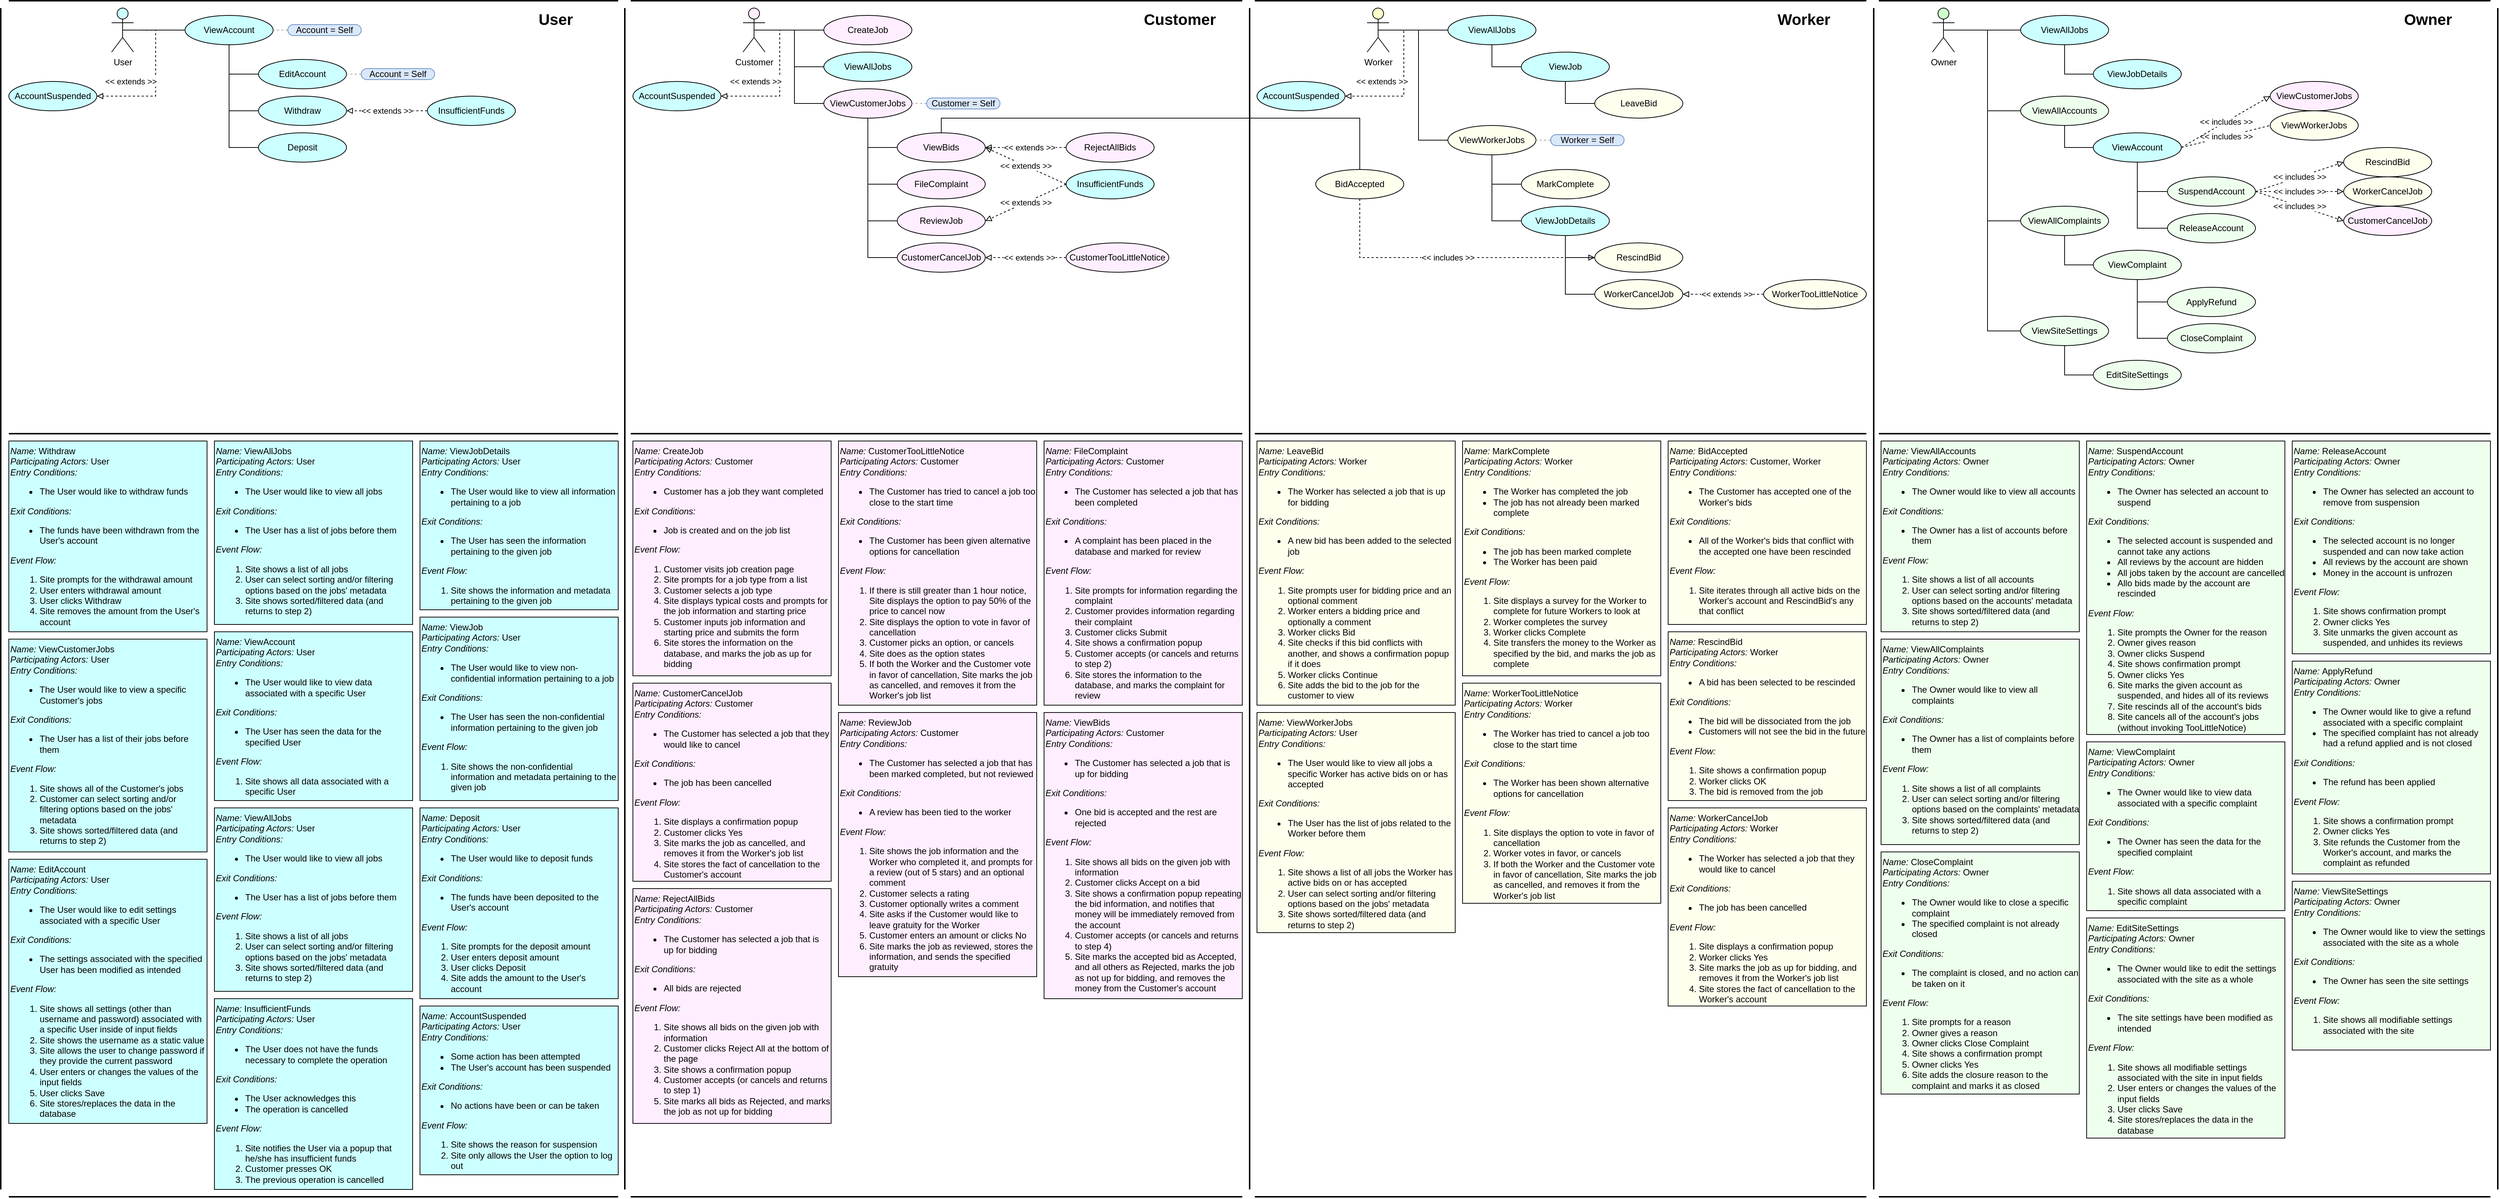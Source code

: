 <mxfile version="16.4.0" type="device"><diagram id="e7BRSkH-qnMTT6ooK6Yv" name="Page-1"><mxGraphModel dx="2755" dy="2263" grid="1" gridSize="10" guides="1" tooltips="1" connect="1" arrows="1" fold="1" page="1" pageScale="1" pageWidth="850" pageHeight="1100" math="0" shadow="0"><root><mxCell id="0"/><mxCell id="1" parent="0"/><mxCell id="18_FrdXm8-aa5HPfmwMb-24" style="edgeStyle=orthogonalEdgeStyle;rounded=0;orthogonalLoop=1;jettySize=auto;html=1;exitX=0.5;exitY=0.5;exitDx=0;exitDy=0;exitPerimeter=0;entryX=0;entryY=0.5;entryDx=0;entryDy=0;endArrow=none;endFill=0;" parent="1" source="aE4UWYMLQ-E43CyE_ZQW-4" target="18_FrdXm8-aa5HPfmwMb-23" edge="1"><mxGeometry relative="1" as="geometry"/></mxCell><mxCell id="18_FrdXm8-aa5HPfmwMb-39" style="edgeStyle=orthogonalEdgeStyle;rounded=0;orthogonalLoop=1;jettySize=auto;html=1;exitX=0.5;exitY=0.5;exitDx=0;exitDy=0;exitPerimeter=0;entryX=0;entryY=0.5;entryDx=0;entryDy=0;endArrow=none;endFill=0;strokeWidth=1;" parent="1" source="aE4UWYMLQ-E43CyE_ZQW-4" target="18_FrdXm8-aa5HPfmwMb-38" edge="1"><mxGeometry relative="1" as="geometry"/></mxCell><mxCell id="aE4UWYMLQ-E43CyE_ZQW-4" value="Customer" style="shape=umlActor;verticalLabelPosition=bottom;verticalAlign=top;html=1;outlineConnect=0;gradientColor=none;fillColor=#FFEEFF;" parent="1" vertex="1"><mxGeometry x="1860" y="20" width="30" height="60" as="geometry"/></mxCell><mxCell id="aE4UWYMLQ-E43CyE_ZQW-5" value="Worker" style="shape=umlActor;verticalLabelPosition=bottom;verticalAlign=top;html=1;outlineConnect=0;fillColor=#FFFFCC;" parent="1" vertex="1"><mxGeometry x="2710" y="20" width="30" height="60" as="geometry"/></mxCell><mxCell id="18_FrdXm8-aa5HPfmwMb-3" value="CreateJob" style="ellipse;whiteSpace=wrap;html=1;fillColor=#FFEEFF;" parent="1" vertex="1"><mxGeometry x="1970" y="30" width="120" height="40" as="geometry"/></mxCell><mxCell id="18_FrdXm8-aa5HPfmwMb-9" style="edgeStyle=orthogonalEdgeStyle;rounded=0;orthogonalLoop=1;jettySize=auto;html=1;exitX=0.5;exitY=0.5;exitDx=0;exitDy=0;exitPerimeter=0;entryX=0;entryY=0.5;entryDx=0;entryDy=0;endArrow=none;endFill=0;" parent="1" source="aE4UWYMLQ-E43CyE_ZQW-4" target="18_FrdXm8-aa5HPfmwMb-3" edge="1"><mxGeometry relative="1" as="geometry"/></mxCell><mxCell id="18_FrdXm8-aa5HPfmwMb-17" value="&lt;div&gt;&lt;em&gt;Name:&lt;/em&gt;&lt;span&gt; CreateJob&lt;/span&gt;&lt;/div&gt;&lt;span&gt;&lt;em&gt;Participating Actors:&lt;/em&gt; Customer&lt;/span&gt;&lt;br&gt;&lt;span&gt;&lt;em&gt;Entry Conditions:&lt;/em&gt;&lt;/span&gt;&lt;br&gt;&lt;ul&gt;&lt;li&gt;Customer has a job they want completed&lt;/li&gt;&lt;/ul&gt;&lt;span&gt;&lt;em&gt;Exit Conditions:&lt;/em&gt;&lt;/span&gt;&lt;br&gt;&lt;ul&gt;&lt;li&gt;Job is created and on the job list&lt;/li&gt;&lt;/ul&gt;&lt;span&gt;&lt;em&gt;Event Flow:&lt;/em&gt;&lt;/span&gt;&lt;br&gt;&lt;ol&gt;&lt;li&gt;Customer visits job creation page&lt;/li&gt;&lt;li&gt;Site prompts for a job type from a list&lt;/li&gt;&lt;li&gt;Customer selects a job type&lt;/li&gt;&lt;li&gt;Site displays typical costs and prompts for the job information and starting price&lt;/li&gt;&lt;li&gt;Customer inputs job information and starting price and submits the form&lt;/li&gt;&lt;li&gt;Site stores the information on the database, and marks the job as up for bidding&lt;/li&gt;&lt;/ol&gt;" style="text;html=1;strokeColor=default;fillColor=#FFEEFF;align=left;verticalAlign=top;whiteSpace=wrap;rounded=0;" parent="1" vertex="1"><mxGeometry x="1710" y="610" width="270" height="320" as="geometry"/></mxCell><mxCell id="18_FrdXm8-aa5HPfmwMb-18" value="&lt;div&gt;&lt;em&gt;Name:&lt;/em&gt;&lt;span&gt;&amp;nbsp;ViewBids&lt;/span&gt;&lt;/div&gt;&lt;span&gt;&lt;em&gt;Participating Actors:&lt;/em&gt; Customer&lt;/span&gt;&lt;br&gt;&lt;span&gt;&lt;em&gt;Entry Conditions:&lt;/em&gt;&lt;/span&gt;&lt;br&gt;&lt;ul&gt;&lt;li&gt;The Customer has selected a job that is up for bidding&lt;/li&gt;&lt;/ul&gt;&lt;span&gt;&lt;em&gt;Exit Conditions:&lt;/em&gt;&lt;/span&gt;&lt;br&gt;&lt;ul&gt;&lt;li&gt;One bid is accepted and the rest are rejected&lt;br&gt;&lt;/li&gt;&lt;/ul&gt;&lt;span&gt;&lt;em&gt;Event Flow:&lt;/em&gt;&lt;/span&gt;&lt;br&gt;&lt;ol&gt;&lt;li&gt;&lt;span&gt;Site shows all bids on the given job with information&lt;/span&gt;&lt;br&gt;&lt;/li&gt;&lt;li&gt;Customer clicks Accept on a bid&lt;/li&gt;&lt;li&gt;Site shows a confirmation popup repeating the bid information, and notifies that money will be immediately removed from the account&lt;/li&gt;&lt;li&gt;Customer accepts (or cancels and returns to step 4)&lt;/li&gt;&lt;li&gt;Site marks the accepted bid as Accepted, and all others as Rejected, marks the job as not up for bidding, and removes the money from the Customer's account&lt;/li&gt;&lt;/ol&gt;" style="text;html=1;strokeColor=default;fillColor=#FFEEFF;align=left;verticalAlign=top;whiteSpace=wrap;rounded=0;" parent="1" vertex="1"><mxGeometry x="2270" y="980" width="270" height="390" as="geometry"/></mxCell><mxCell id="18_FrdXm8-aa5HPfmwMb-86" style="edgeStyle=orthogonalEdgeStyle;rounded=0;orthogonalLoop=1;jettySize=auto;html=1;exitX=0.5;exitY=0;exitDx=0;exitDy=0;endArrow=none;endFill=0;strokeColor=#000000;strokeWidth=1;entryX=0.5;entryY=0;entryDx=0;entryDy=0;" parent="1" source="18_FrdXm8-aa5HPfmwMb-19" target="18_FrdXm8-aa5HPfmwMb-87" edge="1"><mxGeometry relative="1" as="geometry"><mxPoint x="2660" y="190" as="targetPoint"/><Array as="points"><mxPoint x="2130" y="170"/><mxPoint x="2700" y="170"/></Array></mxGeometry></mxCell><mxCell id="18_FrdXm8-aa5HPfmwMb-19" value="ViewBids" style="ellipse;whiteSpace=wrap;html=1;fillColor=#FFEEFF;" parent="1" vertex="1"><mxGeometry x="2070" y="190" width="120" height="40" as="geometry"/></mxCell><mxCell id="18_FrdXm8-aa5HPfmwMb-21" value="FileComplaint" style="ellipse;whiteSpace=wrap;html=1;fillColor=#FFEEFF;" parent="1" vertex="1"><mxGeometry x="2070" y="240" width="120" height="40" as="geometry"/></mxCell><mxCell id="18_FrdXm8-aa5HPfmwMb-25" style="edgeStyle=orthogonalEdgeStyle;rounded=0;orthogonalLoop=1;jettySize=auto;html=1;exitX=0.5;exitY=1;exitDx=0;exitDy=0;entryX=0;entryY=0.5;entryDx=0;entryDy=0;endArrow=none;endFill=0;" parent="1" source="18_FrdXm8-aa5HPfmwMb-23" target="18_FrdXm8-aa5HPfmwMb-19" edge="1"><mxGeometry relative="1" as="geometry"/></mxCell><mxCell id="18_FrdXm8-aa5HPfmwMb-26" style="edgeStyle=orthogonalEdgeStyle;rounded=0;orthogonalLoop=1;jettySize=auto;html=1;exitX=0.5;exitY=1;exitDx=0;exitDy=0;entryX=0;entryY=0.5;entryDx=0;entryDy=0;endArrow=none;endFill=0;" parent="1" source="18_FrdXm8-aa5HPfmwMb-23" target="18_FrdXm8-aa5HPfmwMb-21" edge="1"><mxGeometry relative="1" as="geometry"/></mxCell><mxCell id="18_FrdXm8-aa5HPfmwMb-55" style="edgeStyle=orthogonalEdgeStyle;rounded=0;orthogonalLoop=1;jettySize=auto;html=1;exitX=0.5;exitY=1;exitDx=0;exitDy=0;entryX=0;entryY=0.5;entryDx=0;entryDy=0;endArrow=none;endFill=0;strokeWidth=1;" parent="1" source="18_FrdXm8-aa5HPfmwMb-23" target="18_FrdXm8-aa5HPfmwMb-54" edge="1"><mxGeometry relative="1" as="geometry"/></mxCell><mxCell id="yrLgW_0hK2wx2UkOy0vT-35" style="edgeStyle=orthogonalEdgeStyle;rounded=0;orthogonalLoop=1;jettySize=auto;html=1;exitX=0.5;exitY=1;exitDx=0;exitDy=0;entryX=0;entryY=0.5;entryDx=0;entryDy=0;endArrow=none;endFill=0;" parent="1" source="18_FrdXm8-aa5HPfmwMb-23" target="18_FrdXm8-aa5HPfmwMb-61" edge="1"><mxGeometry relative="1" as="geometry"/></mxCell><mxCell id="18_FrdXm8-aa5HPfmwMb-23" value="ViewCustomerJobs" style="ellipse;whiteSpace=wrap;html=1;fillColor=#FFEEFF;" parent="1" vertex="1"><mxGeometry x="1970" y="130" width="120" height="40" as="geometry"/></mxCell><mxCell id="18_FrdXm8-aa5HPfmwMb-31" value="&amp;lt;&amp;lt; extends &amp;gt;&amp;gt;" style="edgeStyle=orthogonalEdgeStyle;rounded=0;orthogonalLoop=1;jettySize=auto;html=1;exitX=0;exitY=0.5;exitDx=0;exitDy=0;entryX=1;entryY=0.5;entryDx=0;entryDy=0;dashed=1;endArrow=block;endFill=0;" parent="1" source="18_FrdXm8-aa5HPfmwMb-28" target="18_FrdXm8-aa5HPfmwMb-19" edge="1"><mxGeometry x="-0.091" relative="1" as="geometry"><mxPoint as="offset"/></mxGeometry></mxCell><mxCell id="18_FrdXm8-aa5HPfmwMb-28" value="RejectAllBids" style="ellipse;whiteSpace=wrap;html=1;fillColor=#FFEEFF;" parent="1" vertex="1"><mxGeometry x="2300" y="190" width="120" height="40" as="geometry"/></mxCell><mxCell id="18_FrdXm8-aa5HPfmwMb-29" value="&lt;div&gt;&lt;em&gt;Name:&lt;/em&gt;&lt;span&gt;&amp;nbsp;RejectAllBids&lt;/span&gt;&lt;/div&gt;&lt;span&gt;&lt;em&gt;Participating Actors:&lt;/em&gt; Customer&lt;/span&gt;&lt;br&gt;&lt;span&gt;&lt;em&gt;Entry Conditions:&lt;/em&gt;&lt;/span&gt;&lt;br&gt;&lt;ul&gt;&lt;li&gt;The Customer has selected a job that is up for bidding&lt;/li&gt;&lt;/ul&gt;&lt;span&gt;&lt;em&gt;Exit Conditions:&lt;/em&gt;&lt;/span&gt;&lt;br&gt;&lt;ul&gt;&lt;li&gt;All bids are rejected&lt;br&gt;&lt;/li&gt;&lt;/ul&gt;&lt;span&gt;&lt;em&gt;Event Flow:&lt;/em&gt;&lt;/span&gt;&lt;br&gt;&lt;ol&gt;&lt;li&gt;&lt;span&gt;Site shows all bids on the given job with information&lt;/span&gt;&lt;br&gt;&lt;/li&gt;&lt;li&gt;Customer clicks Reject All at the bottom of the page&lt;/li&gt;&lt;li&gt;Site shows a confirmation popup&lt;/li&gt;&lt;li&gt;Customer accepts (or cancels and returns to step 1)&lt;/li&gt;&lt;li&gt;Site marks all bids as Rejected, and marks the job as not up for bidding&lt;/li&gt;&lt;/ol&gt;" style="text;html=1;strokeColor=default;fillColor=#FFEEFF;align=left;verticalAlign=top;whiteSpace=wrap;rounded=0;" parent="1" vertex="1"><mxGeometry x="1710" y="1220" width="270" height="320" as="geometry"/></mxCell><mxCell id="18_FrdXm8-aa5HPfmwMb-34" value="&lt;div&gt;&lt;em&gt;Name:&lt;/em&gt;&lt;span&gt;&amp;nbsp;FileComplaint&lt;/span&gt;&lt;/div&gt;&lt;span&gt;&lt;em&gt;Participating Actors:&lt;/em&gt; Customer&lt;/span&gt;&lt;br&gt;&lt;span&gt;&lt;em&gt;Entry Conditions:&lt;/em&gt;&lt;/span&gt;&lt;br&gt;&lt;ul&gt;&lt;li&gt;The Customer has selected a job that has been completed&lt;/li&gt;&lt;/ul&gt;&lt;span&gt;&lt;em&gt;Exit Conditions:&lt;/em&gt;&lt;/span&gt;&lt;br&gt;&lt;ul&gt;&lt;li&gt;A complaint has been placed in the database and marked for review&lt;br&gt;&lt;/li&gt;&lt;/ul&gt;&lt;span&gt;&lt;em&gt;Event Flow:&lt;/em&gt;&lt;/span&gt;&lt;br&gt;&lt;ol&gt;&lt;li&gt;Site prompts for information regarding the complaint&lt;/li&gt;&lt;li&gt;Customer provides information regarding their complaint&lt;/li&gt;&lt;li&gt;Customer clicks Submit&lt;/li&gt;&lt;li&gt;Site shows a confirmation popup&lt;/li&gt;&lt;li&gt;Customer accepts (or cancels and returns to step 2)&lt;/li&gt;&lt;li&gt;Site stores the information to the database, and marks the complaint for review&lt;/li&gt;&lt;/ol&gt;" style="text;html=1;strokeColor=default;fillColor=#FFEEFF;align=left;verticalAlign=top;whiteSpace=wrap;rounded=0;" parent="1" vertex="1"><mxGeometry x="2270" y="610" width="270" height="360" as="geometry"/></mxCell><mxCell id="18_FrdXm8-aa5HPfmwMb-35" value="&lt;div&gt;&lt;em&gt;Name:&lt;/em&gt;&lt;span&gt;&amp;nbsp;ViewCustomerJobs&lt;/span&gt;&lt;/div&gt;&lt;span&gt;&lt;em&gt;Participating Actors:&lt;/em&gt; User&lt;/span&gt;&lt;br&gt;&lt;span&gt;&lt;em&gt;Entry Conditions:&lt;/em&gt;&lt;/span&gt;&lt;br&gt;&lt;ul&gt;&lt;li&gt;The User would like to view a specific Customer's jobs&lt;/li&gt;&lt;/ul&gt;&lt;span&gt;&lt;em&gt;Exit Conditions:&lt;/em&gt;&lt;/span&gt;&lt;br&gt;&lt;ul&gt;&lt;li&gt;The User has a list of their jobs before them&lt;/li&gt;&lt;/ul&gt;&lt;span&gt;&lt;em&gt;Event Flow:&lt;/em&gt;&lt;/span&gt;&lt;br&gt;&lt;ol&gt;&lt;li&gt;Site shows all of the Customer's jobs&lt;/li&gt;&lt;li&gt;Customer can select sorting and/or filtering options based on the jobs' metadata&lt;/li&gt;&lt;li&gt;Site shows sorted/filtered data (and returns to step 2)&lt;/li&gt;&lt;/ol&gt;" style="text;html=1;strokeColor=default;fillColor=#CCFFFF;align=left;verticalAlign=top;whiteSpace=wrap;rounded=0;" parent="1" vertex="1"><mxGeometry x="860" y="880" width="270" height="290" as="geometry"/></mxCell><mxCell id="18_FrdXm8-aa5HPfmwMb-37" value="" style="endArrow=none;html=1;rounded=0;strokeWidth=2;" parent="1" edge="1"><mxGeometry width="50" height="50" relative="1" as="geometry"><mxPoint x="2550" y="1630" as="sourcePoint"/><mxPoint x="2550" y="20" as="targetPoint"/></mxGeometry></mxCell><mxCell id="18_FrdXm8-aa5HPfmwMb-38" value="ViewAllJobs" style="ellipse;whiteSpace=wrap;html=1;fillColor=#CCFFFF;" parent="1" vertex="1"><mxGeometry x="1970" y="80" width="120" height="40" as="geometry"/></mxCell><mxCell id="18_FrdXm8-aa5HPfmwMb-40" value="&lt;div&gt;&lt;em&gt;Name:&lt;/em&gt;&lt;span&gt;&amp;nbsp;ViewAllJobs&lt;/span&gt;&lt;/div&gt;&lt;span&gt;&lt;em&gt;Participating Actors:&lt;/em&gt; User&lt;/span&gt;&lt;br&gt;&lt;span&gt;&lt;em&gt;Entry Conditions:&lt;/em&gt;&lt;/span&gt;&lt;br&gt;&lt;ul&gt;&lt;li&gt;The User would like to view all jobs&lt;/li&gt;&lt;/ul&gt;&lt;span&gt;&lt;em&gt;Exit Conditions:&lt;/em&gt;&lt;/span&gt;&lt;br&gt;&lt;ul&gt;&lt;li&gt;The User has a list of jobs before them&lt;/li&gt;&lt;/ul&gt;&lt;span&gt;&lt;em&gt;Event Flow:&lt;/em&gt;&lt;/span&gt;&lt;br&gt;&lt;ol&gt;&lt;li&gt;Site shows a list of all jobs&lt;/li&gt;&lt;li&gt;User can select sorting and/or filtering options based on the jobs' metadata&lt;/li&gt;&lt;li&gt;Site shows sorted/filtered data (and returns to step 2)&lt;/li&gt;&lt;/ol&gt;" style="text;html=1;strokeColor=default;fillColor=#CCFFFF;align=left;verticalAlign=top;whiteSpace=wrap;rounded=0;" parent="1" vertex="1"><mxGeometry x="1140" y="1110" width="270" height="250" as="geometry"/></mxCell><mxCell id="18_FrdXm8-aa5HPfmwMb-41" style="edgeStyle=orthogonalEdgeStyle;rounded=0;orthogonalLoop=1;jettySize=auto;html=1;entryX=0;entryY=0.5;entryDx=0;entryDy=0;endArrow=none;endFill=0;exitX=0.5;exitY=0.5;exitDx=0;exitDy=0;exitPerimeter=0;" parent="1" source="aE4UWYMLQ-E43CyE_ZQW-5" target="18_FrdXm8-aa5HPfmwMb-50" edge="1"><mxGeometry relative="1" as="geometry"><mxPoint x="2750" y="50" as="sourcePoint"/></mxGeometry></mxCell><mxCell id="18_FrdXm8-aa5HPfmwMb-42" style="edgeStyle=orthogonalEdgeStyle;rounded=0;orthogonalLoop=1;jettySize=auto;html=1;entryX=0;entryY=0.5;entryDx=0;entryDy=0;endArrow=none;endFill=0;strokeWidth=1;exitX=0.5;exitY=0.5;exitDx=0;exitDy=0;exitPerimeter=0;" parent="1" source="aE4UWYMLQ-E43CyE_ZQW-5" target="18_FrdXm8-aa5HPfmwMb-53" edge="1"><mxGeometry relative="1" as="geometry"><mxPoint x="2750" y="50" as="sourcePoint"/></mxGeometry></mxCell><mxCell id="18_FrdXm8-aa5HPfmwMb-46" value="MarkComplete" style="ellipse;whiteSpace=wrap;html=1;fillColor=#FFFFEE;" parent="1" vertex="1"><mxGeometry x="2920" y="240" width="120" height="40" as="geometry"/></mxCell><mxCell id="18_FrdXm8-aa5HPfmwMb-48" style="edgeStyle=orthogonalEdgeStyle;rounded=0;orthogonalLoop=1;jettySize=auto;html=1;exitX=0.5;exitY=1;exitDx=0;exitDy=0;entryX=0;entryY=0.5;entryDx=0;entryDy=0;endArrow=none;endFill=0;" parent="1" source="18_FrdXm8-aa5HPfmwMb-50" target="18_FrdXm8-aa5HPfmwMb-46" edge="1"><mxGeometry relative="1" as="geometry"/></mxCell><mxCell id="18_FrdXm8-aa5HPfmwMb-81" style="edgeStyle=orthogonalEdgeStyle;rounded=0;orthogonalLoop=1;jettySize=auto;html=1;exitX=0.5;exitY=1;exitDx=0;exitDy=0;entryX=0;entryY=0.5;entryDx=0;entryDy=0;endArrow=none;endFill=0;strokeColor=#000000;strokeWidth=1;" parent="1" source="18_FrdXm8-aa5HPfmwMb-50" target="18_FrdXm8-aa5HPfmwMb-80" edge="1"><mxGeometry relative="1" as="geometry"/></mxCell><mxCell id="18_FrdXm8-aa5HPfmwMb-50" value="ViewWorkerJobs" style="ellipse;whiteSpace=wrap;html=1;fillColor=#FFFFEE;" parent="1" vertex="1"><mxGeometry x="2820" y="180" width="120" height="40" as="geometry"/></mxCell><mxCell id="18_FrdXm8-aa5HPfmwMb-72" style="edgeStyle=orthogonalEdgeStyle;rounded=0;orthogonalLoop=1;jettySize=auto;html=1;exitX=0.5;exitY=1;exitDx=0;exitDy=0;entryX=0;entryY=0.5;entryDx=0;entryDy=0;endArrow=none;endFill=0;strokeColor=#000000;strokeWidth=1;" parent="1" source="18_FrdXm8-aa5HPfmwMb-53" target="18_FrdXm8-aa5HPfmwMb-71" edge="1"><mxGeometry relative="1" as="geometry"/></mxCell><mxCell id="18_FrdXm8-aa5HPfmwMb-53" value="ViewAllJobs" style="ellipse;whiteSpace=wrap;html=1;fillColor=#CCFFFF;" parent="1" vertex="1"><mxGeometry x="2820" y="30" width="120" height="40" as="geometry"/></mxCell><mxCell id="18_FrdXm8-aa5HPfmwMb-54" value="ReviewJob" style="ellipse;whiteSpace=wrap;html=1;fillColor=#FFEEFF;" parent="1" vertex="1"><mxGeometry x="2070" y="290" width="120" height="40" as="geometry"/></mxCell><mxCell id="18_FrdXm8-aa5HPfmwMb-56" value="&lt;div&gt;&lt;em&gt;Name:&lt;/em&gt;&lt;span&gt;&amp;nbsp;ReviewJob&lt;/span&gt;&lt;/div&gt;&lt;span&gt;&lt;em&gt;Participating Actors:&lt;/em&gt;&amp;nbsp;Customer&lt;/span&gt;&lt;br&gt;&lt;span&gt;&lt;em&gt;Entry Conditions:&lt;/em&gt;&lt;/span&gt;&lt;br&gt;&lt;ul&gt;&lt;li&gt;The Customer has selected a job that has been marked completed, but not reviewed&lt;br&gt;&lt;/li&gt;&lt;/ul&gt;&lt;span&gt;&lt;em&gt;Exit Conditions:&lt;/em&gt;&lt;/span&gt;&lt;br&gt;&lt;ul&gt;&lt;li&gt;A review has been tied to the worker&lt;/li&gt;&lt;/ul&gt;&lt;span&gt;&lt;em&gt;Event Flow:&lt;/em&gt;&lt;/span&gt;&lt;br&gt;&lt;ol&gt;&lt;li&gt;Site shows the job information and the Worker who completed it, and prompts for a review (out of 5 stars) and an optional comment&lt;/li&gt;&lt;li&gt;Customer selects a rating&lt;/li&gt;&lt;li&gt;Customer optionally writes a comment&lt;/li&gt;&lt;li&gt;Site asks if the Customer would like to leave gratuity for the Worker&lt;/li&gt;&lt;li&gt;Customer enters an amount or clicks No&lt;/li&gt;&lt;li&gt;Site marks the job as reviewed, stores the information, and sends the specified gratuity&lt;/li&gt;&lt;/ol&gt;" style="text;html=1;strokeColor=default;fillColor=#FFEEFF;align=left;verticalAlign=top;whiteSpace=wrap;rounded=0;" parent="1" vertex="1"><mxGeometry x="1990" y="980" width="270" height="360" as="geometry"/></mxCell><mxCell id="18_FrdXm8-aa5HPfmwMb-58" value="&amp;lt;&amp;lt; extends &amp;gt;&amp;gt;" style="rounded=0;orthogonalLoop=1;jettySize=auto;html=1;exitX=0;exitY=0.5;exitDx=0;exitDy=0;endArrow=block;endFill=0;strokeWidth=1;dashed=1;entryX=1;entryY=0.5;entryDx=0;entryDy=0;" parent="1" source="18_FrdXm8-aa5HPfmwMb-57" target="18_FrdXm8-aa5HPfmwMb-19" edge="1"><mxGeometry relative="1" as="geometry"><mxPoint x="2240" y="250" as="targetPoint"/></mxGeometry></mxCell><mxCell id="18_FrdXm8-aa5HPfmwMb-59" value="&amp;lt;&amp;lt; extends &amp;gt;&amp;gt;" style="edgeStyle=none;rounded=0;orthogonalLoop=1;jettySize=auto;html=1;exitX=0;exitY=0.5;exitDx=0;exitDy=0;entryX=1;entryY=0.5;entryDx=0;entryDy=0;dashed=1;endArrow=block;endFill=0;strokeWidth=1;" parent="1" source="18_FrdXm8-aa5HPfmwMb-57" target="18_FrdXm8-aa5HPfmwMb-54" edge="1"><mxGeometry relative="1" as="geometry"/></mxCell><mxCell id="18_FrdXm8-aa5HPfmwMb-57" value="InsufficientFunds" style="ellipse;whiteSpace=wrap;html=1;fillColor=#CCFFFF;" parent="1" vertex="1"><mxGeometry x="2300" y="240" width="120" height="40" as="geometry"/></mxCell><mxCell id="18_FrdXm8-aa5HPfmwMb-60" value="&lt;div&gt;&lt;em&gt;Name:&lt;/em&gt;&lt;span&gt;&amp;nbsp;InsufficientFunds&lt;/span&gt;&lt;/div&gt;&lt;span&gt;&lt;em&gt;Participating Actors:&lt;/em&gt;&amp;nbsp;User&lt;/span&gt;&lt;br&gt;&lt;span&gt;&lt;em&gt;Entry Conditions:&lt;/em&gt;&lt;/span&gt;&lt;br&gt;&lt;ul&gt;&lt;li&gt;The User does not have the funds necessary to complete the operation&lt;/li&gt;&lt;/ul&gt;&lt;span&gt;&lt;em&gt;Exit Conditions:&lt;/em&gt;&lt;/span&gt;&lt;br&gt;&lt;ul&gt;&lt;li&gt;The User acknowledges this&lt;/li&gt;&lt;li&gt;The operation is cancelled&lt;/li&gt;&lt;/ul&gt;&lt;span&gt;&lt;em&gt;Event Flow:&lt;/em&gt;&lt;/span&gt;&lt;br&gt;&lt;ol&gt;&lt;li&gt;Site notifies the User via a popup that he/she has insufficient funds&lt;br&gt;&lt;/li&gt;&lt;li&gt;Customer presses OK&lt;/li&gt;&lt;li&gt;The previous operation is cancelled&lt;/li&gt;&lt;/ol&gt;" style="text;html=1;strokeColor=default;fillColor=#CCFFFF;align=left;verticalAlign=top;whiteSpace=wrap;rounded=0;" parent="1" vertex="1"><mxGeometry x="1140" y="1370" width="270" height="260" as="geometry"/></mxCell><mxCell id="18_FrdXm8-aa5HPfmwMb-61" value="CustomerCancelJob" style="ellipse;whiteSpace=wrap;html=1;fillColor=#FFEEFF;" parent="1" vertex="1"><mxGeometry x="2070" y="340" width="120" height="40" as="geometry"/></mxCell><mxCell id="18_FrdXm8-aa5HPfmwMb-65" style="edgeStyle=none;rounded=0;orthogonalLoop=1;jettySize=auto;html=1;exitX=0;exitY=0.5;exitDx=0;exitDy=0;entryX=1;entryY=0.5;entryDx=0;entryDy=0;endArrow=none;endFill=0;strokeWidth=1;dashed=1;strokeColor=#A8A8A8;" parent="1" source="18_FrdXm8-aa5HPfmwMb-64" target="18_FrdXm8-aa5HPfmwMb-23" edge="1"><mxGeometry relative="1" as="geometry"/></mxCell><mxCell id="18_FrdXm8-aa5HPfmwMb-64" value="Customer = Self" style="text;html=1;strokeColor=#6c8ebf;fillColor=#dae8fc;align=center;verticalAlign=middle;whiteSpace=wrap;rounded=1;arcSize=50;glass=0;" parent="1" vertex="1"><mxGeometry x="2110" y="142.5" width="100" height="15" as="geometry"/></mxCell><mxCell id="18_FrdXm8-aa5HPfmwMb-66" value="" style="endArrow=none;html=1;rounded=0;strokeWidth=2;" parent="1" edge="1"><mxGeometry width="50" height="50" relative="1" as="geometry"><mxPoint x="1699" y="1630" as="sourcePoint"/><mxPoint x="1699" y="20" as="targetPoint"/></mxGeometry></mxCell><mxCell id="18_FrdXm8-aa5HPfmwMb-68" value="" style="endArrow=none;html=1;rounded=0;strokeWidth=2;" parent="1" edge="1"><mxGeometry width="50" height="50" relative="1" as="geometry"><mxPoint x="3400" y="1630" as="sourcePoint"/><mxPoint x="3400" y="20" as="targetPoint"/></mxGeometry></mxCell><mxCell id="18_FrdXm8-aa5HPfmwMb-74" style="edgeStyle=orthogonalEdgeStyle;rounded=0;orthogonalLoop=1;jettySize=auto;html=1;exitX=0.5;exitY=1;exitDx=0;exitDy=0;entryX=0;entryY=0.5;entryDx=0;entryDy=0;endArrow=none;endFill=0;strokeColor=#000000;strokeWidth=1;" parent="1" source="18_FrdXm8-aa5HPfmwMb-71" target="18_FrdXm8-aa5HPfmwMb-73" edge="1"><mxGeometry relative="1" as="geometry"/></mxCell><mxCell id="18_FrdXm8-aa5HPfmwMb-71" value="ViewJob" style="ellipse;whiteSpace=wrap;html=1;fillColor=#CCFFFF;" parent="1" vertex="1"><mxGeometry x="2920" y="80" width="120" height="40" as="geometry"/></mxCell><mxCell id="18_FrdXm8-aa5HPfmwMb-73" value="LeaveBid" style="ellipse;whiteSpace=wrap;html=1;fillColor=#FFFFEE;" parent="1" vertex="1"><mxGeometry x="3020" y="130" width="120" height="40" as="geometry"/></mxCell><mxCell id="18_FrdXm8-aa5HPfmwMb-78" value="&lt;div&gt;&lt;em&gt;Name:&lt;/em&gt;&lt;span&gt;&amp;nbsp;ViewAllJobs&lt;/span&gt;&lt;/div&gt;&lt;span&gt;&lt;em&gt;Participating Actors:&lt;/em&gt; User&lt;/span&gt;&lt;br&gt;&lt;span&gt;&lt;em&gt;Entry Conditions:&lt;/em&gt;&lt;/span&gt;&lt;br&gt;&lt;ul&gt;&lt;li&gt;The User would like to view all jobs&lt;/li&gt;&lt;/ul&gt;&lt;span&gt;&lt;em&gt;Exit Conditions:&lt;/em&gt;&lt;/span&gt;&lt;br&gt;&lt;ul&gt;&lt;li&gt;The User has a list of jobs before them&lt;/li&gt;&lt;/ul&gt;&lt;span&gt;&lt;em&gt;Event Flow:&lt;/em&gt;&lt;/span&gt;&lt;br&gt;&lt;ol&gt;&lt;li&gt;Site shows a list of all jobs&lt;/li&gt;&lt;li&gt;User can select sorting and/or filtering options based on the jobs' metadata&lt;/li&gt;&lt;li&gt;Site shows sorted/filtered data (and returns to step 2)&lt;/li&gt;&lt;/ol&gt;" style="text;html=1;strokeColor=default;fillColor=#CCFFFF;align=left;verticalAlign=top;whiteSpace=wrap;rounded=0;" parent="1" vertex="1"><mxGeometry x="1140" y="610" width="270" height="250" as="geometry"/></mxCell><mxCell id="18_FrdXm8-aa5HPfmwMb-79" value="&lt;div&gt;&lt;em&gt;Name:&lt;/em&gt;&lt;span&gt;&amp;nbsp;ViewJob&lt;/span&gt;&lt;/div&gt;&lt;span&gt;&lt;em&gt;Participating Actors:&lt;/em&gt; User&lt;/span&gt;&lt;br&gt;&lt;span&gt;&lt;em&gt;Entry Conditions:&lt;/em&gt;&lt;/span&gt;&lt;br&gt;&lt;ul&gt;&lt;li&gt;The User would like to view non-confidential information pertaining to a job&lt;/li&gt;&lt;/ul&gt;&lt;span&gt;&lt;em&gt;Exit Conditions:&lt;/em&gt;&lt;/span&gt;&lt;br&gt;&lt;ul&gt;&lt;li&gt;The User has seen the non-confidential information pertaining to the given job&lt;/li&gt;&lt;/ul&gt;&lt;span&gt;&lt;em&gt;Event Flow:&lt;/em&gt;&lt;/span&gt;&lt;br&gt;&lt;ol&gt;&lt;li&gt;Site shows the non-confidential information and metadata pertaining to the given job&lt;/li&gt;&lt;/ol&gt;" style="text;html=1;strokeColor=default;fillColor=#CCFFFF;align=left;verticalAlign=top;whiteSpace=wrap;rounded=0;" parent="1" vertex="1"><mxGeometry x="1420" y="850" width="270" height="250" as="geometry"/></mxCell><mxCell id="18_FrdXm8-aa5HPfmwMb-90" style="edgeStyle=orthogonalEdgeStyle;rounded=0;orthogonalLoop=1;jettySize=auto;html=1;exitX=0.5;exitY=1;exitDx=0;exitDy=0;entryX=0;entryY=0.5;entryDx=0;entryDy=0;endArrow=none;endFill=0;strokeColor=#000000;strokeWidth=1;" parent="1" source="18_FrdXm8-aa5HPfmwMb-80" target="18_FrdXm8-aa5HPfmwMb-89" edge="1"><mxGeometry relative="1" as="geometry"/></mxCell><mxCell id="yrLgW_0hK2wx2UkOy0vT-34" style="edgeStyle=orthogonalEdgeStyle;rounded=0;orthogonalLoop=1;jettySize=auto;html=1;exitX=0.5;exitY=1;exitDx=0;exitDy=0;entryX=0;entryY=0.5;entryDx=0;entryDy=0;endArrow=none;endFill=0;" parent="1" source="18_FrdXm8-aa5HPfmwMb-80" target="yrLgW_0hK2wx2UkOy0vT-18" edge="1"><mxGeometry relative="1" as="geometry"/></mxCell><mxCell id="18_FrdXm8-aa5HPfmwMb-80" value="ViewJobDetails" style="ellipse;whiteSpace=wrap;html=1;fillColor=#CCFFFF;" parent="1" vertex="1"><mxGeometry x="2920" y="290" width="120" height="40" as="geometry"/></mxCell><mxCell id="18_FrdXm8-aa5HPfmwMb-82" value="&lt;div&gt;&lt;em&gt;Name:&lt;/em&gt;&lt;span&gt;&amp;nbsp;ViewJobDetails&lt;/span&gt;&lt;/div&gt;&lt;span&gt;&lt;em&gt;Participating Actors:&lt;/em&gt;&amp;nbsp;User&lt;/span&gt;&lt;br&gt;&lt;span&gt;&lt;em&gt;Entry Conditions:&lt;/em&gt;&lt;/span&gt;&lt;br&gt;&lt;ul&gt;&lt;li&gt;The User would like to view all information pertaining to a job&lt;/li&gt;&lt;/ul&gt;&lt;span&gt;&lt;em&gt;Exit Conditions:&lt;/em&gt;&lt;/span&gt;&lt;br&gt;&lt;ul&gt;&lt;li&gt;The User has seen the information pertaining to the given job&lt;/li&gt;&lt;/ul&gt;&lt;span&gt;&lt;em&gt;Event Flow:&lt;/em&gt;&lt;/span&gt;&lt;br&gt;&lt;ol&gt;&lt;li&gt;Site shows the information and metadata pertaining to the given job&lt;/li&gt;&lt;/ol&gt;" style="text;html=1;strokeColor=default;fillColor=#CCFFFF;align=left;verticalAlign=top;whiteSpace=wrap;rounded=0;" parent="1" vertex="1"><mxGeometry x="1420" y="610" width="270" height="230" as="geometry"/></mxCell><mxCell id="18_FrdXm8-aa5HPfmwMb-83" value="&lt;div&gt;&lt;em&gt;Name:&lt;/em&gt;&lt;span&gt;&amp;nbsp;ViewWorkerJobs&lt;/span&gt;&lt;/div&gt;&lt;span&gt;&lt;em&gt;Participating Actors:&lt;/em&gt; User&lt;/span&gt;&lt;br&gt;&lt;span&gt;&lt;em&gt;Entry Conditions:&lt;/em&gt;&lt;/span&gt;&lt;br&gt;&lt;ul&gt;&lt;li&gt;The User would like to view all jobs a specific Worker has active bids on or has accepted&lt;/li&gt;&lt;/ul&gt;&lt;span&gt;&lt;em&gt;Exit Conditions:&lt;/em&gt;&lt;/span&gt;&lt;br&gt;&lt;ul&gt;&lt;li&gt;The User has the list of jobs related to the Worker before them&lt;/li&gt;&lt;/ul&gt;&lt;span&gt;&lt;em&gt;Event Flow:&lt;/em&gt;&lt;/span&gt;&lt;br&gt;&lt;ol&gt;&lt;li&gt;Site shows a list of all jobs the Worker has active bids on or has accepted&lt;/li&gt;&lt;li&gt;User can select sorting and/or filtering options based on the jobs' metadata&lt;/li&gt;&lt;li&gt;Site shows sorted/filtered data (and returns to step 2)&lt;/li&gt;&lt;/ol&gt;" style="text;html=1;strokeColor=default;fillColor=#FFFFEE;align=left;verticalAlign=top;whiteSpace=wrap;rounded=0;" parent="1" vertex="1"><mxGeometry x="2560" y="980" width="270" height="300" as="geometry"/></mxCell><mxCell id="18_FrdXm8-aa5HPfmwMb-84" value="&lt;div&gt;&lt;em&gt;Name:&lt;/em&gt;&lt;span&gt;&amp;nbsp;MarkComplete&lt;/span&gt;&lt;/div&gt;&lt;span&gt;&lt;em&gt;Participating Actors:&lt;/em&gt; Worker&lt;/span&gt;&lt;br&gt;&lt;span&gt;&lt;em&gt;Entry Conditions:&lt;/em&gt;&lt;/span&gt;&lt;br&gt;&lt;ul&gt;&lt;li&gt;The Worker has completed the job&lt;/li&gt;&lt;li&gt;The job has not already been marked complete&lt;/li&gt;&lt;/ul&gt;&lt;span&gt;&lt;em&gt;Exit Conditions:&lt;/em&gt;&lt;/span&gt;&lt;br&gt;&lt;ul&gt;&lt;li&gt;The job has been marked complete&lt;/li&gt;&lt;li&gt;The Worker has been paid&lt;/li&gt;&lt;/ul&gt;&lt;span&gt;&lt;em&gt;Event Flow:&lt;/em&gt;&lt;/span&gt;&lt;br&gt;&lt;ol&gt;&lt;li&gt;Site displays a survey for the Worker to complete for future Workers to look at&lt;/li&gt;&lt;li&gt;Worker completes the survey&lt;/li&gt;&lt;li&gt;Worker clicks Complete&lt;/li&gt;&lt;li&gt;Site transfers the money to the Worker as specified by the bid, and marks the job as complete&lt;/li&gt;&lt;/ol&gt;" style="text;html=1;strokeColor=default;fillColor=#FFFFEE;align=left;verticalAlign=top;whiteSpace=wrap;rounded=0;fontStyle=0" parent="1" vertex="1"><mxGeometry x="2840" y="610" width="270" height="320" as="geometry"/></mxCell><mxCell id="18_FrdXm8-aa5HPfmwMb-85" value="&lt;div&gt;&lt;em&gt;Name:&lt;/em&gt;&lt;span&gt;&amp;nbsp;LeaveBid&lt;/span&gt;&lt;/div&gt;&lt;span&gt;&lt;em&gt;Participating Actors:&lt;/em&gt;&amp;nbsp;Worker&lt;/span&gt;&lt;br&gt;&lt;span&gt;&lt;em&gt;Entry Conditions:&lt;/em&gt;&lt;/span&gt;&lt;br&gt;&lt;ul&gt;&lt;li&gt;The Worker has selected a job that is up for bidding&lt;/li&gt;&lt;/ul&gt;&lt;span&gt;&lt;em&gt;Exit Conditions:&lt;/em&gt;&lt;/span&gt;&lt;br&gt;&lt;ul&gt;&lt;li&gt;A new bid has been added to the selected job&lt;/li&gt;&lt;/ul&gt;&lt;span&gt;&lt;em&gt;Event Flow:&lt;/em&gt;&lt;/span&gt;&lt;br&gt;&lt;ol&gt;&lt;li&gt;Site prompts user for bidding price and an optional comment&lt;/li&gt;&lt;li&gt;Worker enters a bidding price and optionally a comment&lt;/li&gt;&lt;li&gt;Worker clicks Bid&lt;/li&gt;&lt;li&gt;Site checks if this bid conflicts with another, and shows a confirmation popup if it does&lt;/li&gt;&lt;li&gt;Worker clicks Continue&lt;/li&gt;&lt;li&gt;Site adds the bid to the job for the customer to view&lt;/li&gt;&lt;/ol&gt;" style="text;html=1;strokeColor=default;fillColor=#FFFFEE;align=left;verticalAlign=top;whiteSpace=wrap;rounded=0;" parent="1" vertex="1"><mxGeometry x="2560" y="610" width="270" height="360" as="geometry"/></mxCell><mxCell id="18_FrdXm8-aa5HPfmwMb-91" value="&amp;lt;&amp;lt; includes &amp;gt;&amp;gt;" style="edgeStyle=orthogonalEdgeStyle;rounded=0;orthogonalLoop=1;jettySize=auto;html=1;exitX=0.5;exitY=1;exitDx=0;exitDy=0;entryX=0;entryY=0.5;entryDx=0;entryDy=0;endArrow=block;endFill=0;strokeColor=#000000;strokeWidth=1;dashed=1;" parent="1" source="18_FrdXm8-aa5HPfmwMb-87" target="18_FrdXm8-aa5HPfmwMb-89" edge="1"><mxGeometry relative="1" as="geometry"/></mxCell><mxCell id="18_FrdXm8-aa5HPfmwMb-87" value="BidAccepted" style="ellipse;whiteSpace=wrap;html=1;fillColor=#FFFFEE;" parent="1" vertex="1"><mxGeometry x="2640" y="240" width="120" height="40" as="geometry"/></mxCell><mxCell id="18_FrdXm8-aa5HPfmwMb-89" value="RescindBid" style="ellipse;whiteSpace=wrap;html=1;fillColor=#FFFFEE;" parent="1" vertex="1"><mxGeometry x="3020" y="340" width="120" height="40" as="geometry"/></mxCell><mxCell id="18_FrdXm8-aa5HPfmwMb-92" value="&lt;div&gt;&lt;em&gt;Name:&lt;/em&gt;&lt;span&gt;&amp;nbsp;BidAccepted&lt;/span&gt;&lt;/div&gt;&lt;span&gt;&lt;em&gt;Participating Actors:&lt;/em&gt;&amp;nbsp;Customer, Worker&lt;/span&gt;&lt;br&gt;&lt;span&gt;&lt;em&gt;Entry Conditions:&lt;/em&gt;&lt;/span&gt;&lt;br&gt;&lt;ul&gt;&lt;li&gt;The Customer has accepted one of the Worker's bids&lt;/li&gt;&lt;/ul&gt;&lt;span&gt;&lt;em&gt;Exit Conditions:&lt;/em&gt;&lt;/span&gt;&lt;br&gt;&lt;ul&gt;&lt;li&gt;All of the Worker's bids that conflict with the accepted one have been rescinded&lt;/li&gt;&lt;/ul&gt;&lt;span&gt;&lt;em&gt;Event Flow:&lt;/em&gt;&lt;/span&gt;&lt;br&gt;&lt;ol&gt;&lt;li&gt;Site iterates through all active bids on the Worker's account and RescindBid's any that conflict&lt;/li&gt;&lt;/ol&gt;" style="text;html=1;strokeColor=default;fillColor=#FFFFEE;align=left;verticalAlign=top;whiteSpace=wrap;rounded=0;" parent="1" vertex="1"><mxGeometry x="3120" y="610" width="270" height="250" as="geometry"/></mxCell><mxCell id="18_FrdXm8-aa5HPfmwMb-94" value="&lt;div&gt;&lt;em&gt;Name:&lt;/em&gt;&lt;span&gt;&amp;nbsp;RescindBid&lt;/span&gt;&lt;/div&gt;&lt;span&gt;&lt;em&gt;Participating Actors:&lt;/em&gt;&amp;nbsp;Worker&lt;/span&gt;&lt;br&gt;&lt;span&gt;&lt;em&gt;Entry Conditions:&lt;/em&gt;&lt;/span&gt;&lt;br&gt;&lt;ul&gt;&lt;li&gt;A bid has been selected to be rescinded&lt;/li&gt;&lt;/ul&gt;&lt;span&gt;&lt;em&gt;Exit Conditions:&lt;/em&gt;&lt;/span&gt;&lt;br&gt;&lt;ul&gt;&lt;li&gt;The bid will be dissociated from the job&lt;/li&gt;&lt;li&gt;Customers will not see the bid in the future&lt;/li&gt;&lt;/ul&gt;&lt;span&gt;&lt;em&gt;Event Flow:&lt;/em&gt;&lt;/span&gt;&lt;br&gt;&lt;ol&gt;&lt;li&gt;Site shows a confirmation popup&lt;/li&gt;&lt;li&gt;Worker clicks OK&lt;/li&gt;&lt;li&gt;The bid is removed from the job&lt;/li&gt;&lt;/ol&gt;" style="text;html=1;strokeColor=default;fillColor=#FFFFEE;align=left;verticalAlign=top;whiteSpace=wrap;rounded=0;" parent="1" vertex="1"><mxGeometry x="3120" y="870" width="270" height="230" as="geometry"/></mxCell><mxCell id="yrLgW_0hK2wx2UkOy0vT-4" style="edgeStyle=none;rounded=0;orthogonalLoop=1;jettySize=auto;html=1;exitX=0;exitY=0.5;exitDx=0;exitDy=0;endArrow=none;endFill=0;strokeWidth=1;dashed=1;strokeColor=#A8A8A8;entryX=1;entryY=0.5;entryDx=0;entryDy=0;" parent="1" source="yrLgW_0hK2wx2UkOy0vT-5" target="18_FrdXm8-aa5HPfmwMb-50" edge="1"><mxGeometry relative="1" as="geometry"><mxPoint x="2950" y="220" as="targetPoint"/></mxGeometry></mxCell><mxCell id="yrLgW_0hK2wx2UkOy0vT-5" value="Worker = Self" style="text;html=1;strokeColor=#6c8ebf;fillColor=#dae8fc;align=center;verticalAlign=middle;whiteSpace=wrap;rounded=1;arcSize=50;glass=0;" parent="1" vertex="1"><mxGeometry x="2960" y="192.5" width="100" height="15" as="geometry"/></mxCell><mxCell id="yrLgW_0hK2wx2UkOy0vT-6" value="&lt;div&gt;&lt;em&gt;Name:&lt;/em&gt;&lt;span&gt;&amp;nbsp;CustomerCancelJob&lt;/span&gt;&lt;/div&gt;&lt;span&gt;&lt;em&gt;Participating Actors:&lt;/em&gt;&amp;nbsp;Customer&lt;/span&gt;&lt;br&gt;&lt;span&gt;&lt;em&gt;Entry Conditions:&lt;/em&gt;&lt;/span&gt;&lt;br&gt;&lt;ul&gt;&lt;li&gt;The Customer has selected a job that they would like to cancel&lt;/li&gt;&lt;/ul&gt;&lt;span&gt;&lt;em&gt;Exit Conditions:&lt;/em&gt;&lt;/span&gt;&lt;br&gt;&lt;ul&gt;&lt;li&gt;The job has been cancelled&lt;/li&gt;&lt;/ul&gt;&lt;span&gt;&lt;em&gt;Event Flow:&lt;/em&gt;&lt;/span&gt;&lt;br&gt;&lt;ol&gt;&lt;li&gt;Site displays a confirmation popup&lt;/li&gt;&lt;li&gt;Customer clicks Yes&lt;/li&gt;&lt;li&gt;Site marks the job as cancelled, and removes it from the Worker's job list&lt;/li&gt;&lt;li&gt;Site stores the fact of cancellation to the Customer's account&lt;/li&gt;&lt;/ol&gt;" style="text;html=1;strokeColor=default;fillColor=#FFEEFF;align=left;verticalAlign=top;whiteSpace=wrap;rounded=0;" parent="1" vertex="1"><mxGeometry x="1710" y="940" width="270" height="270" as="geometry"/></mxCell><mxCell id="yrLgW_0hK2wx2UkOy0vT-7" value="&lt;div&gt;&lt;em&gt;Name:&lt;/em&gt;&lt;span&gt;&amp;nbsp;ViewAccount&lt;/span&gt;&lt;/div&gt;&lt;span&gt;&lt;em&gt;Participating Actors:&lt;/em&gt; User&lt;/span&gt;&lt;br&gt;&lt;span&gt;&lt;em&gt;Entry Conditions:&lt;/em&gt;&lt;/span&gt;&lt;br&gt;&lt;ul&gt;&lt;li&gt;The User would like to view data associated with a specific User&lt;/li&gt;&lt;/ul&gt;&lt;span&gt;&lt;em&gt;Exit Conditions:&lt;/em&gt;&lt;/span&gt;&lt;br&gt;&lt;ul&gt;&lt;li&gt;The User has seen the data for the specified User&lt;/li&gt;&lt;/ul&gt;&lt;span&gt;&lt;em&gt;Event Flow:&lt;/em&gt;&lt;/span&gt;&lt;br&gt;&lt;ol&gt;&lt;li&gt;Site shows all data associated with a specific User&lt;/li&gt;&lt;/ol&gt;" style="text;html=1;strokeColor=default;fillColor=#CCFFFF;align=left;verticalAlign=top;whiteSpace=wrap;rounded=0;" parent="1" vertex="1"><mxGeometry x="1140" y="870" width="270" height="230" as="geometry"/></mxCell><mxCell id="yrLgW_0hK2wx2UkOy0vT-9" value="&lt;div&gt;&lt;em&gt;Name:&lt;/em&gt;&lt;span&gt;&amp;nbsp;EditAccount&lt;/span&gt;&lt;/div&gt;&lt;span&gt;&lt;em&gt;Participating Actors:&lt;/em&gt; User&lt;/span&gt;&lt;br&gt;&lt;span&gt;&lt;em&gt;Entry Conditions:&lt;/em&gt;&lt;/span&gt;&lt;br&gt;&lt;ul&gt;&lt;li&gt;The User would like to edit settings associated with a specific User&lt;/li&gt;&lt;/ul&gt;&lt;span&gt;&lt;em&gt;Exit Conditions:&lt;/em&gt;&lt;/span&gt;&lt;br&gt;&lt;ul&gt;&lt;li&gt;The settings associated with the specified User has been modified as intended&lt;/li&gt;&lt;/ul&gt;&lt;span&gt;&lt;em&gt;Event Flow:&lt;/em&gt;&lt;/span&gt;&lt;br&gt;&lt;ol&gt;&lt;li&gt;Site shows all settings (other than username and password) associated with a specific User inside of input fields&lt;/li&gt;&lt;li&gt;Site shows the username as a static value&lt;/li&gt;&lt;li&gt;Site allows the user to change password if they provide the current password&lt;/li&gt;&lt;li&gt;User enters or changes the values of the input fields&lt;/li&gt;&lt;li&gt;User clicks Save&lt;/li&gt;&lt;li&gt;Site stores/replaces the data in the database&lt;/li&gt;&lt;/ol&gt;" style="text;html=1;strokeColor=default;fillColor=#CCFFFF;align=left;verticalAlign=top;whiteSpace=wrap;rounded=0;" parent="1" vertex="1"><mxGeometry x="860" y="1180" width="270" height="360" as="geometry"/></mxCell><mxCell id="yrLgW_0hK2wx2UkOy0vT-18" value="WorkerCancelJob" style="ellipse;whiteSpace=wrap;html=1;fillColor=#FFFFEE;" parent="1" vertex="1"><mxGeometry x="3020" y="390" width="120" height="40" as="geometry"/></mxCell><mxCell id="yrLgW_0hK2wx2UkOy0vT-28" value="CustomerTooLittleNotice" style="ellipse;whiteSpace=wrap;html=1;fillColor=#FFEEFF;" parent="1" vertex="1"><mxGeometry x="2300" y="340" width="140" height="40" as="geometry"/></mxCell><mxCell id="yrLgW_0hK2wx2UkOy0vT-29" value="&amp;lt;&amp;lt; extends &amp;gt;&amp;gt;" style="edgeStyle=orthogonalEdgeStyle;rounded=0;orthogonalLoop=1;jettySize=auto;html=1;exitX=0;exitY=0.5;exitDx=0;exitDy=0;dashed=1;endArrow=block;endFill=0;entryX=1;entryY=0.5;entryDx=0;entryDy=0;" parent="1" source="yrLgW_0hK2wx2UkOy0vT-28" target="18_FrdXm8-aa5HPfmwMb-61" edge="1"><mxGeometry x="-0.091" relative="1" as="geometry"><mxPoint as="offset"/><mxPoint x="2200" y="360" as="sourcePoint"/><mxPoint x="2110" y="380" as="targetPoint"/></mxGeometry></mxCell><mxCell id="yrLgW_0hK2wx2UkOy0vT-31" value="WorkerTooLittleNotice" style="ellipse;whiteSpace=wrap;html=1;fillColor=#FFFFEE;" parent="1" vertex="1"><mxGeometry x="3250" y="390" width="140" height="40" as="geometry"/></mxCell><mxCell id="yrLgW_0hK2wx2UkOy0vT-32" value="&amp;lt;&amp;lt; extends &amp;gt;&amp;gt;" style="edgeStyle=orthogonalEdgeStyle;rounded=0;orthogonalLoop=1;jettySize=auto;html=1;exitX=0;exitY=0.5;exitDx=0;exitDy=0;dashed=1;endArrow=block;endFill=0;entryX=1;entryY=0.5;entryDx=0;entryDy=0;" parent="1" source="yrLgW_0hK2wx2UkOy0vT-31" target="yrLgW_0hK2wx2UkOy0vT-18" edge="1"><mxGeometry x="-0.091" relative="1" as="geometry"><mxPoint as="offset"/><mxPoint x="3050" y="410" as="sourcePoint"/><mxPoint x="2950" y="425" as="targetPoint"/></mxGeometry></mxCell><mxCell id="yrLgW_0hK2wx2UkOy0vT-36" value="&lt;div&gt;&lt;em&gt;Name:&lt;/em&gt;&lt;span&gt;&amp;nbsp;CustomerTooLittleNotice&lt;/span&gt;&lt;/div&gt;&lt;span&gt;&lt;em&gt;Participating Actors:&lt;/em&gt;&amp;nbsp;Customer&lt;/span&gt;&lt;br&gt;&lt;span&gt;&lt;em&gt;Entry Conditions:&lt;/em&gt;&lt;/span&gt;&lt;br&gt;&lt;ul&gt;&lt;li&gt;The Customer has tried to cancel a job too close to the start time&lt;/li&gt;&lt;/ul&gt;&lt;span&gt;&lt;em&gt;Exit Conditions:&lt;/em&gt;&lt;/span&gt;&lt;br&gt;&lt;ul&gt;&lt;li&gt;The Customer has been given alternative options for cancellation&lt;/li&gt;&lt;/ul&gt;&lt;span&gt;&lt;em&gt;Event Flow:&lt;/em&gt;&lt;/span&gt;&lt;br&gt;&lt;ol&gt;&lt;li&gt;If there is still greater than 1 hour notice, Site displays the option to pay 50% of the price to cancel now&lt;/li&gt;&lt;li&gt;Site displays the option to vote in favor of cancellation&lt;/li&gt;&lt;li&gt;Customer picks an option, or cancels&lt;/li&gt;&lt;li&gt;Site does as the option states&lt;/li&gt;&lt;li&gt;If both the Worker and the Customer vote in favor of cancellation, Site marks the job as cancelled, and removes it from the Worker's job list&lt;/li&gt;&lt;/ol&gt;" style="text;html=1;strokeColor=default;fillColor=#FFEEFF;align=left;verticalAlign=top;whiteSpace=wrap;rounded=0;" parent="1" vertex="1"><mxGeometry x="1990" y="610" width="270" height="360" as="geometry"/></mxCell><mxCell id="yrLgW_0hK2wx2UkOy0vT-37" value="&lt;div&gt;&lt;em&gt;Name:&lt;/em&gt;&lt;span&gt;&amp;nbsp;WorkerTooLittleNotice&lt;/span&gt;&lt;/div&gt;&lt;span&gt;&lt;em&gt;Participating Actors:&lt;/em&gt;&amp;nbsp;Worker&lt;/span&gt;&lt;br&gt;&lt;span&gt;&lt;em&gt;Entry Conditions:&lt;/em&gt;&lt;/span&gt;&lt;br&gt;&lt;ul&gt;&lt;li&gt;The Worker has tried to cancel a job too close to the start time&lt;/li&gt;&lt;/ul&gt;&lt;span&gt;&lt;em&gt;Exit Conditions:&lt;/em&gt;&lt;/span&gt;&lt;br&gt;&lt;ul&gt;&lt;li&gt;The Worker has been shown alternative options for cancellation&lt;/li&gt;&lt;/ul&gt;&lt;span&gt;&lt;em&gt;Event Flow:&lt;/em&gt;&lt;/span&gt;&lt;br&gt;&lt;ol&gt;&lt;li&gt;Site displays the option to vote in favor of cancellation&lt;/li&gt;&lt;li&gt;Worker votes in favor, or cancels&lt;/li&gt;&lt;li&gt;If both the Worker and the Customer vote in favor of cancellation, Site marks the job as cancelled, and removes it from the Worker's job list&lt;/li&gt;&lt;/ol&gt;" style="text;html=1;strokeColor=default;fillColor=#FFFFEE;align=left;verticalAlign=top;whiteSpace=wrap;rounded=0;" parent="1" vertex="1"><mxGeometry x="2840" y="940" width="270" height="300" as="geometry"/></mxCell><mxCell id="yrLgW_0hK2wx2UkOy0vT-38" value="&lt;div&gt;&lt;em&gt;Name:&lt;/em&gt;&lt;span&gt;&amp;nbsp;WorkerCancelJob&lt;/span&gt;&lt;/div&gt;&lt;span&gt;&lt;em&gt;Participating Actors:&lt;/em&gt;&amp;nbsp;Worker&lt;/span&gt;&lt;br&gt;&lt;span&gt;&lt;em&gt;Entry Conditions:&lt;/em&gt;&lt;/span&gt;&lt;br&gt;&lt;ul&gt;&lt;li&gt;The Worker has selected a job that they would like to cancel&lt;/li&gt;&lt;/ul&gt;&lt;span&gt;&lt;em&gt;Exit Conditions:&lt;/em&gt;&lt;/span&gt;&lt;br&gt;&lt;ul&gt;&lt;li&gt;The job has been cancelled&lt;/li&gt;&lt;/ul&gt;&lt;span&gt;&lt;em&gt;Event Flow:&lt;/em&gt;&lt;/span&gt;&lt;br&gt;&lt;ol&gt;&lt;li&gt;Site displays a confirmation popup&lt;/li&gt;&lt;li&gt;Worker clicks Yes&lt;/li&gt;&lt;li&gt;Site marks the job as up for bidding, and removes it from the Worker's job list&lt;/li&gt;&lt;li&gt;Site stores the fact of cancellation to the Worker's account&lt;/li&gt;&lt;/ol&gt;" style="text;html=1;strokeColor=default;fillColor=#FFFFEE;align=left;verticalAlign=top;whiteSpace=wrap;rounded=0;" parent="1" vertex="1"><mxGeometry x="3120" y="1110" width="270" height="270" as="geometry"/></mxCell><mxCell id="yrLgW_0hK2wx2UkOy0vT-43" style="edgeStyle=orthogonalEdgeStyle;rounded=0;orthogonalLoop=1;jettySize=auto;html=1;exitX=0.5;exitY=0.5;exitDx=0;exitDy=0;exitPerimeter=0;entryX=0;entryY=0.5;entryDx=0;entryDy=0;endArrow=none;endFill=0;" parent="1" source="yrLgW_0hK2wx2UkOy0vT-41" target="yrLgW_0hK2wx2UkOy0vT-42" edge="1"><mxGeometry relative="1" as="geometry"/></mxCell><mxCell id="yrLgW_0hK2wx2UkOy0vT-50" style="edgeStyle=orthogonalEdgeStyle;rounded=0;orthogonalLoop=1;jettySize=auto;html=1;exitX=0.5;exitY=0.5;exitDx=0;exitDy=0;exitPerimeter=0;entryX=0;entryY=0.5;entryDx=0;entryDy=0;endArrow=none;endFill=0;" parent="1" source="yrLgW_0hK2wx2UkOy0vT-41" target="yrLgW_0hK2wx2UkOy0vT-47" edge="1"><mxGeometry relative="1" as="geometry"/></mxCell><mxCell id="yrLgW_0hK2wx2UkOy0vT-63" style="edgeStyle=orthogonalEdgeStyle;rounded=0;orthogonalLoop=1;jettySize=auto;html=1;exitX=0.5;exitY=0.5;exitDx=0;exitDy=0;exitPerimeter=0;entryX=0;entryY=0.5;entryDx=0;entryDy=0;endArrow=none;endFill=0;" parent="1" source="yrLgW_0hK2wx2UkOy0vT-41" target="yrLgW_0hK2wx2UkOy0vT-56" edge="1"><mxGeometry relative="1" as="geometry"/></mxCell><mxCell id="yrLgW_0hK2wx2UkOy0vT-64" style="edgeStyle=orthogonalEdgeStyle;rounded=0;orthogonalLoop=1;jettySize=auto;html=1;exitX=0.5;exitY=0.5;exitDx=0;exitDy=0;exitPerimeter=0;entryX=0;entryY=0.5;entryDx=0;entryDy=0;endArrow=none;endFill=0;" parent="1" source="yrLgW_0hK2wx2UkOy0vT-41" target="yrLgW_0hK2wx2UkOy0vT-61" edge="1"><mxGeometry relative="1" as="geometry"/></mxCell><mxCell id="yrLgW_0hK2wx2UkOy0vT-41" value="Owner" style="shape=umlActor;verticalLabelPosition=bottom;verticalAlign=top;html=1;outlineConnect=0;fillColor=#CCFFCC;" parent="1" vertex="1"><mxGeometry x="3480" y="20" width="30" height="60" as="geometry"/></mxCell><mxCell id="yrLgW_0hK2wx2UkOy0vT-46" style="edgeStyle=orthogonalEdgeStyle;rounded=0;orthogonalLoop=1;jettySize=auto;html=1;exitX=0.5;exitY=1;exitDx=0;exitDy=0;entryX=0;entryY=0.5;entryDx=0;entryDy=0;endArrow=none;endFill=0;" parent="1" source="yrLgW_0hK2wx2UkOy0vT-42" target="yrLgW_0hK2wx2UkOy0vT-44" edge="1"><mxGeometry relative="1" as="geometry"/></mxCell><mxCell id="yrLgW_0hK2wx2UkOy0vT-42" value="ViewAllJobs" style="ellipse;whiteSpace=wrap;html=1;fillColor=#CCFFFF;" parent="1" vertex="1"><mxGeometry x="3600" y="30" width="120" height="40" as="geometry"/></mxCell><mxCell id="yrLgW_0hK2wx2UkOy0vT-44" value="ViewJobDetails" style="ellipse;whiteSpace=wrap;html=1;fillColor=#CCFFFF;" parent="1" vertex="1"><mxGeometry x="3699" y="90" width="120" height="40" as="geometry"/></mxCell><mxCell id="yrLgW_0hK2wx2UkOy0vT-49" style="edgeStyle=orthogonalEdgeStyle;rounded=0;orthogonalLoop=1;jettySize=auto;html=1;exitX=0.5;exitY=1;exitDx=0;exitDy=0;entryX=0;entryY=0.5;entryDx=0;entryDy=0;endArrow=none;endFill=0;" parent="1" source="yrLgW_0hK2wx2UkOy0vT-47" target="yrLgW_0hK2wx2UkOy0vT-48" edge="1"><mxGeometry relative="1" as="geometry"><Array as="points"><mxPoint x="3660" y="210"/></Array></mxGeometry></mxCell><mxCell id="yrLgW_0hK2wx2UkOy0vT-47" value="ViewAllAccounts" style="ellipse;whiteSpace=wrap;html=1;fillColor=#EEFFEE;" parent="1" vertex="1"><mxGeometry x="3600" y="140" width="120" height="40" as="geometry"/></mxCell><mxCell id="yrLgW_0hK2wx2UkOy0vT-54" style="edgeStyle=orthogonalEdgeStyle;rounded=0;orthogonalLoop=1;jettySize=auto;html=1;exitX=0.5;exitY=1;exitDx=0;exitDy=0;entryX=0;entryY=0.5;entryDx=0;entryDy=0;endArrow=none;endFill=0;" parent="1" source="yrLgW_0hK2wx2UkOy0vT-48" target="yrLgW_0hK2wx2UkOy0vT-51" edge="1"><mxGeometry relative="1" as="geometry"/></mxCell><mxCell id="yrLgW_0hK2wx2UkOy0vT-55" style="edgeStyle=orthogonalEdgeStyle;rounded=0;orthogonalLoop=1;jettySize=auto;html=1;exitX=0.5;exitY=1;exitDx=0;exitDy=0;entryX=0;entryY=0.5;entryDx=0;entryDy=0;endArrow=none;endFill=0;" parent="1" source="yrLgW_0hK2wx2UkOy0vT-48" target="yrLgW_0hK2wx2UkOy0vT-52" edge="1"><mxGeometry relative="1" as="geometry"/></mxCell><mxCell id="aqgO5fJ0Q8W-pIygjhHj-4" value="&amp;lt;&amp;lt; includes &amp;gt;&amp;gt;" style="rounded=0;orthogonalLoop=1;jettySize=auto;html=1;exitX=1;exitY=0.5;exitDx=0;exitDy=0;entryX=0;entryY=0.5;entryDx=0;entryDy=0;dashed=1;endArrow=none;endFill=0;" parent="1" source="yrLgW_0hK2wx2UkOy0vT-48" target="aqgO5fJ0Q8W-pIygjhHj-3" edge="1"><mxGeometry relative="1" as="geometry"/></mxCell><mxCell id="yrLgW_0hK2wx2UkOy0vT-48" value="ViewAccount" style="ellipse;whiteSpace=wrap;html=1;fillColor=#CCFFFF;" parent="1" vertex="1"><mxGeometry x="3699" y="190" width="120" height="40" as="geometry"/></mxCell><mxCell id="b2Dg03hGRAsd3SwHTjzG-37" value="&amp;lt;&amp;lt; includes &amp;gt;&amp;gt;" style="rounded=0;orthogonalLoop=1;jettySize=auto;html=1;exitX=1;exitY=0.5;exitDx=0;exitDy=0;entryX=0;entryY=0.5;entryDx=0;entryDy=0;endArrow=block;endFill=0;dashed=1;" parent="1" source="yrLgW_0hK2wx2UkOy0vT-51" target="b2Dg03hGRAsd3SwHTjzG-30" edge="1"><mxGeometry relative="1" as="geometry"/></mxCell><mxCell id="b2Dg03hGRAsd3SwHTjzG-38" value="&amp;lt;&amp;lt; includes &amp;gt;&amp;gt;" style="edgeStyle=none;rounded=0;orthogonalLoop=1;jettySize=auto;html=1;exitX=1;exitY=0.5;exitDx=0;exitDy=0;entryX=0;entryY=0.5;entryDx=0;entryDy=0;dashed=1;endArrow=block;endFill=0;" parent="1" source="yrLgW_0hK2wx2UkOy0vT-51" target="b2Dg03hGRAsd3SwHTjzG-32" edge="1"><mxGeometry relative="1" as="geometry"/></mxCell><mxCell id="b2Dg03hGRAsd3SwHTjzG-39" value="&amp;lt;&amp;lt; includes &amp;gt;&amp;gt;" style="edgeStyle=none;rounded=0;orthogonalLoop=1;jettySize=auto;html=1;exitX=1;exitY=0.5;exitDx=0;exitDy=0;entryX=0;entryY=0.5;entryDx=0;entryDy=0;dashed=1;endArrow=block;endFill=0;" parent="1" source="yrLgW_0hK2wx2UkOy0vT-51" target="b2Dg03hGRAsd3SwHTjzG-31" edge="1"><mxGeometry relative="1" as="geometry"/></mxCell><mxCell id="yrLgW_0hK2wx2UkOy0vT-51" value="SuspendAccount" style="ellipse;whiteSpace=wrap;html=1;fillColor=#EEFFEE;" parent="1" vertex="1"><mxGeometry x="3800" y="250" width="120" height="40" as="geometry"/></mxCell><mxCell id="yrLgW_0hK2wx2UkOy0vT-52" value="ReleaseAccount" style="ellipse;whiteSpace=wrap;html=1;fillColor=#EEFFEE;" parent="1" vertex="1"><mxGeometry x="3800" y="300" width="120" height="40" as="geometry"/></mxCell><mxCell id="yrLgW_0hK2wx2UkOy0vT-66" style="edgeStyle=orthogonalEdgeStyle;rounded=0;orthogonalLoop=1;jettySize=auto;html=1;exitX=0.5;exitY=1;exitDx=0;exitDy=0;entryX=0;entryY=0.5;entryDx=0;entryDy=0;endArrow=none;endFill=0;" parent="1" source="yrLgW_0hK2wx2UkOy0vT-56" target="yrLgW_0hK2wx2UkOy0vT-57" edge="1"><mxGeometry relative="1" as="geometry"/></mxCell><mxCell id="yrLgW_0hK2wx2UkOy0vT-56" value="ViewAllComplaints" style="ellipse;whiteSpace=wrap;html=1;fillColor=#EEFFEE;" parent="1" vertex="1"><mxGeometry x="3600" y="290" width="120" height="40" as="geometry"/></mxCell><mxCell id="yrLgW_0hK2wx2UkOy0vT-67" style="edgeStyle=orthogonalEdgeStyle;rounded=0;orthogonalLoop=1;jettySize=auto;html=1;exitX=0.5;exitY=1;exitDx=0;exitDy=0;entryX=0;entryY=0.5;entryDx=0;entryDy=0;endArrow=none;endFill=0;" parent="1" source="yrLgW_0hK2wx2UkOy0vT-57" target="yrLgW_0hK2wx2UkOy0vT-58" edge="1"><mxGeometry relative="1" as="geometry"/></mxCell><mxCell id="yrLgW_0hK2wx2UkOy0vT-68" style="edgeStyle=orthogonalEdgeStyle;rounded=0;orthogonalLoop=1;jettySize=auto;html=1;exitX=0.5;exitY=1;exitDx=0;exitDy=0;entryX=0;entryY=0.5;entryDx=0;entryDy=0;endArrow=none;endFill=0;" parent="1" source="yrLgW_0hK2wx2UkOy0vT-57" target="yrLgW_0hK2wx2UkOy0vT-59" edge="1"><mxGeometry relative="1" as="geometry"/></mxCell><mxCell id="yrLgW_0hK2wx2UkOy0vT-57" value="ViewComplaint" style="ellipse;whiteSpace=wrap;html=1;fillColor=#EEFFEE;" parent="1" vertex="1"><mxGeometry x="3699" y="350" width="120" height="40" as="geometry"/></mxCell><mxCell id="yrLgW_0hK2wx2UkOy0vT-58" value="ApplyRefund" style="ellipse;whiteSpace=wrap;html=1;fillColor=#EEFFEE;" parent="1" vertex="1"><mxGeometry x="3800" y="400.5" width="120" height="40" as="geometry"/></mxCell><mxCell id="yrLgW_0hK2wx2UkOy0vT-59" value="CloseComplaint" style="ellipse;whiteSpace=wrap;html=1;fillColor=#EEFFEE;" parent="1" vertex="1"><mxGeometry x="3800" y="450" width="120" height="40" as="geometry"/></mxCell><mxCell id="yrLgW_0hK2wx2UkOy0vT-65" style="edgeStyle=orthogonalEdgeStyle;rounded=0;orthogonalLoop=1;jettySize=auto;html=1;exitX=0.5;exitY=1;exitDx=0;exitDy=0;entryX=0;entryY=0.5;entryDx=0;entryDy=0;endArrow=none;endFill=0;" parent="1" source="yrLgW_0hK2wx2UkOy0vT-61" target="yrLgW_0hK2wx2UkOy0vT-62" edge="1"><mxGeometry relative="1" as="geometry"/></mxCell><mxCell id="yrLgW_0hK2wx2UkOy0vT-61" value="ViewSiteSettings" style="ellipse;whiteSpace=wrap;html=1;fillColor=#EEFFEE;" parent="1" vertex="1"><mxGeometry x="3600" y="440" width="120" height="40" as="geometry"/></mxCell><mxCell id="yrLgW_0hK2wx2UkOy0vT-62" value="EditSiteSettings" style="ellipse;whiteSpace=wrap;html=1;fillColor=#EEFFEE;" parent="1" vertex="1"><mxGeometry x="3699" y="500" width="120" height="40" as="geometry"/></mxCell><mxCell id="yrLgW_0hK2wx2UkOy0vT-77" value="&lt;div&gt;&lt;em&gt;Name:&lt;/em&gt;&lt;span&gt;&amp;nbsp;ViewAllAccounts&lt;/span&gt;&lt;/div&gt;&lt;span&gt;&lt;em&gt;Participating Actors:&lt;/em&gt;&amp;nbsp;Owner&lt;/span&gt;&lt;br&gt;&lt;span&gt;&lt;em&gt;Entry Conditions:&lt;/em&gt;&lt;/span&gt;&lt;br&gt;&lt;ul&gt;&lt;li&gt;The Owner would like to view all accounts&lt;/li&gt;&lt;/ul&gt;&lt;span&gt;&lt;em&gt;Exit Conditions:&lt;/em&gt;&lt;/span&gt;&lt;br&gt;&lt;ul&gt;&lt;li&gt;The Owner has a list of accounts before them&lt;/li&gt;&lt;/ul&gt;&lt;span&gt;&lt;em&gt;Event Flow:&lt;/em&gt;&lt;/span&gt;&lt;br&gt;&lt;ol&gt;&lt;li&gt;Site shows a list of all accounts&lt;/li&gt;&lt;li&gt;User can select sorting and/or filtering options based on the accounts' metadata&lt;/li&gt;&lt;li&gt;Site shows sorted/filtered data (and returns to step 2)&lt;/li&gt;&lt;/ol&gt;" style="text;html=1;strokeColor=default;fillColor=#EEFFEE;align=left;verticalAlign=top;whiteSpace=wrap;rounded=0;" parent="1" vertex="1"><mxGeometry x="3410" y="610" width="270" height="260" as="geometry"/></mxCell><mxCell id="yrLgW_0hK2wx2UkOy0vT-78" value="&lt;div&gt;&lt;em&gt;Name:&lt;/em&gt;&lt;span&gt;&amp;nbsp;SuspendAccount&lt;/span&gt;&lt;/div&gt;&lt;span&gt;&lt;em&gt;Participating Actors:&lt;/em&gt;&amp;nbsp;Owner&lt;/span&gt;&lt;br&gt;&lt;span&gt;&lt;em&gt;Entry Conditions:&lt;/em&gt;&lt;/span&gt;&lt;br&gt;&lt;ul&gt;&lt;li&gt;The Owner has selected an account to suspend&lt;/li&gt;&lt;/ul&gt;&lt;span&gt;&lt;em&gt;Exit Conditions:&lt;/em&gt;&lt;/span&gt;&lt;br&gt;&lt;ul&gt;&lt;li&gt;The selected account is suspended and cannot take any actions&lt;/li&gt;&lt;li&gt;All reviews by the account are hidden&lt;/li&gt;&lt;li&gt;All jobs taken by the account are cancelled&lt;br&gt;&lt;/li&gt;&lt;li&gt;Allo bids made by the account are rescinded&lt;/li&gt;&lt;/ul&gt;&lt;span&gt;&lt;em&gt;Event Flow:&lt;/em&gt;&lt;/span&gt;&lt;br&gt;&lt;ol&gt;&lt;li&gt;Site prompts the Owner for the reason&lt;/li&gt;&lt;li&gt;Owner gives reason&lt;/li&gt;&lt;li&gt;Owner clicks Suspend&lt;/li&gt;&lt;li&gt;Site shows confirmation prompt&lt;/li&gt;&lt;li&gt;Owner clicks Yes&lt;/li&gt;&lt;li&gt;Site marks the given account as suspended, and hides all of its reviews&lt;/li&gt;&lt;li&gt;Site rescinds all of the account's bids&lt;/li&gt;&lt;li&gt;Site cancels all of the account's jobs (without invoking TooLittleNotice)&lt;/li&gt;&lt;/ol&gt;" style="text;html=1;strokeColor=default;fillColor=#EEFFEE;align=left;verticalAlign=top;whiteSpace=wrap;rounded=0;" parent="1" vertex="1"><mxGeometry x="3690" y="610" width="270" height="400" as="geometry"/></mxCell><mxCell id="yrLgW_0hK2wx2UkOy0vT-82" value="AccountSuspended" style="ellipse;whiteSpace=wrap;html=1;fillColor=#CCFFFF;" parent="1" vertex="1"><mxGeometry x="2560" y="120" width="120" height="40" as="geometry"/></mxCell><mxCell id="yrLgW_0hK2wx2UkOy0vT-83" value="&amp;lt;&amp;lt; extends &amp;gt;&amp;gt;" style="edgeStyle=orthogonalEdgeStyle;rounded=0;orthogonalLoop=1;jettySize=auto;html=1;entryX=1;entryY=0.5;entryDx=0;entryDy=0;dashed=1;endArrow=block;endFill=0;exitX=0.5;exitY=0.5;exitDx=0;exitDy=0;exitPerimeter=0;" parent="1" target="yrLgW_0hK2wx2UkOy0vT-82" edge="1"><mxGeometry x="0.513" y="-20" relative="1" as="geometry"><mxPoint as="offset"/><mxPoint x="2725" y="50" as="sourcePoint"/><mxPoint x="2610" y="49.52" as="targetPoint"/><Array as="points"><mxPoint x="2760" y="50"/><mxPoint x="2760" y="140"/></Array></mxGeometry></mxCell><mxCell id="yrLgW_0hK2wx2UkOy0vT-84" value="AccountSuspended" style="ellipse;whiteSpace=wrap;html=1;fillColor=#CCFFFF;" parent="1" vertex="1"><mxGeometry x="1710" y="120" width="120" height="40" as="geometry"/></mxCell><mxCell id="yrLgW_0hK2wx2UkOy0vT-85" value="&amp;lt;&amp;lt; extends &amp;gt;&amp;gt;" style="edgeStyle=orthogonalEdgeStyle;rounded=0;orthogonalLoop=1;jettySize=auto;html=1;entryX=1;entryY=0.5;entryDx=0;entryDy=0;dashed=1;endArrow=block;endFill=0;" parent="1" source="aE4UWYMLQ-E43CyE_ZQW-4" target="yrLgW_0hK2wx2UkOy0vT-84" edge="1"><mxGeometry x="0.513" y="-20" relative="1" as="geometry"><mxPoint as="offset"/><mxPoint x="1875" y="50" as="sourcePoint"/><mxPoint x="1760" y="49.52" as="targetPoint"/><Array as="points"><mxPoint x="1910" y="50"/><mxPoint x="1910" y="140"/></Array></mxGeometry></mxCell><mxCell id="yrLgW_0hK2wx2UkOy0vT-86" value="&lt;div&gt;&lt;em&gt;Name:&lt;/em&gt;&lt;span&gt;&amp;nbsp;ReleaseAccount&lt;/span&gt;&lt;/div&gt;&lt;span&gt;&lt;em&gt;Participating Actors:&lt;/em&gt;&amp;nbsp;Owner&lt;/span&gt;&lt;br&gt;&lt;span&gt;&lt;em&gt;Entry Conditions:&lt;/em&gt;&lt;/span&gt;&lt;br&gt;&lt;ul&gt;&lt;li&gt;The Owner has selected an account to remove from suspension&lt;/li&gt;&lt;/ul&gt;&lt;span&gt;&lt;em&gt;Exit Conditions:&lt;/em&gt;&lt;/span&gt;&lt;br&gt;&lt;ul&gt;&lt;li&gt;The selected account is no longer suspended and can now take action&lt;/li&gt;&lt;li&gt;All reviews by the account are shown&lt;/li&gt;&lt;li&gt;Money in the account is unfrozen&lt;br&gt;&lt;/li&gt;&lt;/ul&gt;&lt;span&gt;&lt;em&gt;Event Flow:&lt;/em&gt;&lt;/span&gt;&lt;br&gt;&lt;ol&gt;&lt;li&gt;&lt;span&gt;Site shows confirmation prompt&lt;/span&gt;&lt;br&gt;&lt;/li&gt;&lt;li&gt;Owner clicks Yes&lt;/li&gt;&lt;li&gt;Site unmarks the given account as suspended, and unhides its reviews&lt;/li&gt;&lt;/ol&gt;" style="text;html=1;strokeColor=default;fillColor=#EEFFEE;align=left;verticalAlign=top;whiteSpace=wrap;rounded=0;" parent="1" vertex="1"><mxGeometry x="3970" y="610" width="270" height="290" as="geometry"/></mxCell><mxCell id="yrLgW_0hK2wx2UkOy0vT-87" value="&lt;div&gt;&lt;em&gt;Name:&lt;/em&gt;&lt;span&gt;&amp;nbsp;ViewAllComplaints&lt;/span&gt;&lt;/div&gt;&lt;span&gt;&lt;em&gt;Participating Actors:&lt;/em&gt;&amp;nbsp;Owner&lt;/span&gt;&lt;br&gt;&lt;span&gt;&lt;em&gt;Entry Conditions:&lt;/em&gt;&lt;/span&gt;&lt;br&gt;&lt;ul&gt;&lt;li&gt;The Owner would like to view all complaints&lt;/li&gt;&lt;/ul&gt;&lt;span&gt;&lt;em&gt;Exit Conditions:&lt;/em&gt;&lt;/span&gt;&lt;br&gt;&lt;ul&gt;&lt;li&gt;The Owner has a list of complaints before them&lt;/li&gt;&lt;/ul&gt;&lt;span&gt;&lt;em&gt;Event Flow:&lt;/em&gt;&lt;/span&gt;&lt;br&gt;&lt;ol&gt;&lt;li&gt;Site shows a list of all complaints&lt;/li&gt;&lt;li&gt;User can select sorting and/or filtering options based on the complaints' metadata&lt;/li&gt;&lt;li&gt;Site shows sorted/filtered data (and returns to step 2)&lt;/li&gt;&lt;/ol&gt;" style="text;html=1;strokeColor=default;fillColor=#EEFFEE;align=left;verticalAlign=top;whiteSpace=wrap;rounded=0;" parent="1" vertex="1"><mxGeometry x="3410" y="880" width="270" height="280" as="geometry"/></mxCell><mxCell id="yrLgW_0hK2wx2UkOy0vT-88" value="&lt;div&gt;&lt;em&gt;Name:&lt;/em&gt;&amp;nbsp;ViewComplaint&lt;/div&gt;&lt;em&gt;Participating Actors:&lt;/em&gt;&amp;nbsp;Owner&lt;br&gt;&lt;em&gt;Entry Conditions:&lt;/em&gt;&lt;br&gt;&lt;ul&gt;&lt;li&gt;The Owner would like to view data associated with a specific complaint&lt;/li&gt;&lt;/ul&gt;&lt;em&gt;Exit Conditions:&lt;/em&gt;&lt;br&gt;&lt;ul&gt;&lt;li&gt;The Owner has seen the data for the specified complaint&lt;/li&gt;&lt;/ul&gt;&lt;em&gt;Event Flow:&lt;/em&gt;&lt;br&gt;&lt;ol&gt;&lt;li&gt;Site shows all data associated with a specific complaint&lt;/li&gt;&lt;/ol&gt;" style="text;html=1;strokeColor=default;fillColor=#EEFFEE;align=left;verticalAlign=top;whiteSpace=wrap;rounded=0;" parent="1" vertex="1"><mxGeometry x="3690" y="1020" width="270" height="230" as="geometry"/></mxCell><mxCell id="yrLgW_0hK2wx2UkOy0vT-89" value="&lt;div&gt;&lt;em&gt;Name:&lt;/em&gt;&amp;nbsp;ApplyRefund&lt;/div&gt;&lt;em&gt;Participating Actors:&lt;/em&gt;&amp;nbsp;Owner&lt;br&gt;&lt;em&gt;Entry Conditions:&lt;/em&gt;&lt;br&gt;&lt;ul&gt;&lt;li&gt;The Owner would like to give a refund associated with a specific complaint&lt;/li&gt;&lt;li&gt;The specified complaint has not already had a refund applied and is not closed&lt;/li&gt;&lt;/ul&gt;&lt;em&gt;Exit Conditions:&lt;/em&gt;&lt;br&gt;&lt;ul&gt;&lt;li&gt;The refund has been applied&lt;/li&gt;&lt;/ul&gt;&lt;em&gt;Event Flow:&lt;/em&gt;&lt;br&gt;&lt;ol&gt;&lt;li&gt;Site shows a confirmation prompt&lt;/li&gt;&lt;li&gt;Owner clicks Yes&lt;/li&gt;&lt;li&gt;Site refunds the Customer from the Worker's account, and marks the complaint as refunded&lt;/li&gt;&lt;/ol&gt;" style="text;html=1;strokeColor=default;fillColor=#EEFFEE;align=left;verticalAlign=top;whiteSpace=wrap;rounded=0;" parent="1" vertex="1"><mxGeometry x="3970" y="910" width="270" height="290" as="geometry"/></mxCell><mxCell id="yrLgW_0hK2wx2UkOy0vT-90" value="&lt;div&gt;&lt;em&gt;Name:&lt;/em&gt;&amp;nbsp;CloseComplaint&lt;/div&gt;&lt;em&gt;Participating Actors:&lt;/em&gt;&amp;nbsp;Owner&lt;br&gt;&lt;em&gt;Entry Conditions:&lt;/em&gt;&lt;br&gt;&lt;ul&gt;&lt;li&gt;The Owner would like to close a specific complaint&lt;/li&gt;&lt;li&gt;The specified complaint is not already closed&lt;/li&gt;&lt;/ul&gt;&lt;em&gt;Exit Conditions:&lt;/em&gt;&lt;br&gt;&lt;ul&gt;&lt;li&gt;The complaint is closed, and no action can be taken on it&lt;/li&gt;&lt;/ul&gt;&lt;em&gt;Event Flow:&lt;/em&gt;&lt;br&gt;&lt;ol&gt;&lt;li&gt;Site prompts for a reason&lt;/li&gt;&lt;li&gt;Owner gives a reason&lt;/li&gt;&lt;li&gt;Owner clicks Close Complaint&lt;/li&gt;&lt;li&gt;Site shows a confirmation prompt&lt;/li&gt;&lt;li&gt;Owner clicks Yes&lt;/li&gt;&lt;li&gt;Site adds the closure reason to the complaint and marks it as closed&lt;/li&gt;&lt;/ol&gt;" style="text;html=1;strokeColor=default;fillColor=#EEFFEE;align=left;verticalAlign=top;whiteSpace=wrap;rounded=0;" parent="1" vertex="1"><mxGeometry x="3410" y="1170" width="270" height="330" as="geometry"/></mxCell><mxCell id="yrLgW_0hK2wx2UkOy0vT-91" value="&lt;div&gt;&lt;em&gt;Name:&lt;/em&gt;&lt;span&gt;&amp;nbsp;ViewSiteSettings&lt;/span&gt;&lt;/div&gt;&lt;span&gt;&lt;em&gt;Participating Actors:&lt;/em&gt;&amp;nbsp;Owner&lt;/span&gt;&lt;br&gt;&lt;span&gt;&lt;em&gt;Entry Conditions:&lt;/em&gt;&lt;/span&gt;&lt;br&gt;&lt;ul&gt;&lt;li&gt;The Owner would like to view the settings associated with the site as a whole&lt;/li&gt;&lt;/ul&gt;&lt;span&gt;&lt;em&gt;Exit Conditions:&lt;/em&gt;&lt;/span&gt;&lt;br&gt;&lt;ul&gt;&lt;li&gt;The Owner has seen the site settings&lt;/li&gt;&lt;/ul&gt;&lt;span&gt;&lt;em&gt;Event Flow:&lt;/em&gt;&lt;/span&gt;&lt;br&gt;&lt;ol&gt;&lt;li&gt;Site shows all modifiable settings associated with the site&lt;/li&gt;&lt;/ol&gt;" style="text;html=1;strokeColor=default;fillColor=#EEFFEE;align=left;verticalAlign=top;whiteSpace=wrap;rounded=0;" parent="1" vertex="1"><mxGeometry x="3970" y="1210" width="270" height="230" as="geometry"/></mxCell><mxCell id="yrLgW_0hK2wx2UkOy0vT-92" value="&lt;div&gt;&lt;em&gt;Name:&lt;/em&gt;&lt;span&gt;&amp;nbsp;EditSiteSettings&lt;/span&gt;&lt;/div&gt;&lt;span&gt;&lt;em&gt;Participating Actors:&lt;/em&gt;&amp;nbsp;Owner&lt;/span&gt;&lt;br&gt;&lt;span&gt;&lt;em&gt;Entry Conditions:&lt;/em&gt;&lt;/span&gt;&lt;br&gt;&lt;ul&gt;&lt;li&gt;The Owner would like to edit the settings associated with the site as a whole&lt;/li&gt;&lt;/ul&gt;&lt;span&gt;&lt;em&gt;Exit Conditions:&lt;/em&gt;&lt;/span&gt;&lt;br&gt;&lt;ul&gt;&lt;li&gt;The site settings have been modified as intended&lt;/li&gt;&lt;/ul&gt;&lt;span&gt;&lt;em&gt;Event Flow:&lt;/em&gt;&lt;/span&gt;&lt;br&gt;&lt;ol&gt;&lt;li&gt;Site shows all modifiable settings associated with the site in input fields&lt;/li&gt;&lt;li&gt;User enters or changes the values of the input fields&lt;/li&gt;&lt;li&gt;User clicks Save&lt;/li&gt;&lt;li&gt;Site stores/replaces the data in the database&lt;/li&gt;&lt;/ol&gt;" style="text;html=1;strokeColor=default;fillColor=#EEFFEE;align=left;verticalAlign=top;whiteSpace=wrap;rounded=0;" parent="1" vertex="1"><mxGeometry x="3690" y="1260" width="270" height="300" as="geometry"/></mxCell><mxCell id="yrLgW_0hK2wx2UkOy0vT-94" value="&lt;div&gt;&lt;em&gt;Name:&lt;/em&gt;&lt;span&gt;&amp;nbsp;Withdraw&lt;/span&gt;&lt;/div&gt;&lt;span&gt;&lt;em&gt;Participating Actors:&lt;/em&gt; User&lt;/span&gt;&lt;br&gt;&lt;span&gt;&lt;em&gt;Entry Conditions:&lt;/em&gt;&lt;/span&gt;&lt;br&gt;&lt;ul&gt;&lt;li&gt;The User would like to withdraw funds&lt;br&gt;&lt;/li&gt;&lt;/ul&gt;&lt;span&gt;&lt;em&gt;Exit Conditions:&lt;/em&gt;&lt;/span&gt;&lt;br&gt;&lt;ul&gt;&lt;li&gt;The funds have been withdrawn from the User's account&lt;/li&gt;&lt;/ul&gt;&lt;span&gt;&lt;em&gt;Event Flow:&lt;/em&gt;&lt;/span&gt;&lt;br&gt;&lt;ol&gt;&lt;li&gt;Site prompts for the withdrawal amount&lt;/li&gt;&lt;li&gt;User enters withdrawal amount&lt;/li&gt;&lt;li&gt;User clicks Withdraw&lt;/li&gt;&lt;li&gt;Site removes the amount from the User's account&lt;/li&gt;&lt;/ol&gt;" style="text;html=1;strokeColor=default;fillColor=#CCFFFF;align=left;verticalAlign=top;whiteSpace=wrap;rounded=0;" parent="1" vertex="1"><mxGeometry x="860" y="610" width="270" height="260" as="geometry"/></mxCell><mxCell id="yrLgW_0hK2wx2UkOy0vT-95" value="&lt;div&gt;&lt;em&gt;Name:&lt;/em&gt;&lt;span&gt;&amp;nbsp;Deposit&lt;/span&gt;&lt;/div&gt;&lt;span&gt;&lt;em&gt;Participating Actors:&lt;/em&gt; User&lt;/span&gt;&lt;br&gt;&lt;span&gt;&lt;em&gt;Entry Conditions:&lt;/em&gt;&lt;/span&gt;&lt;br&gt;&lt;ul&gt;&lt;li&gt;The User would like to deposit funds&lt;br&gt;&lt;/li&gt;&lt;/ul&gt;&lt;span&gt;&lt;em&gt;Exit Conditions:&lt;/em&gt;&lt;/span&gt;&lt;br&gt;&lt;ul&gt;&lt;li&gt;The funds have been deposited to the User's account&lt;/li&gt;&lt;/ul&gt;&lt;span&gt;&lt;em&gt;Event Flow:&lt;/em&gt;&lt;/span&gt;&lt;br&gt;&lt;ol&gt;&lt;li&gt;Site prompts for the deposit amount&lt;/li&gt;&lt;li&gt;User enters deposit amount&lt;/li&gt;&lt;li&gt;User clicks Deposit&lt;/li&gt;&lt;li&gt;Site adds the amount to the User's account&lt;/li&gt;&lt;/ol&gt;" style="text;html=1;strokeColor=default;fillColor=#CCFFFF;align=left;verticalAlign=top;whiteSpace=wrap;rounded=0;" parent="1" vertex="1"><mxGeometry x="1420" y="1110" width="270" height="260" as="geometry"/></mxCell><mxCell id="yrLgW_0hK2wx2UkOy0vT-104" value="&lt;div&gt;&lt;em&gt;Name:&lt;/em&gt;&lt;span&gt;&amp;nbsp;AccountSuspended&lt;/span&gt;&lt;/div&gt;&lt;span&gt;&lt;em&gt;Participating Actors:&lt;/em&gt; User&lt;/span&gt;&lt;br&gt;&lt;span&gt;&lt;em&gt;Entry Conditions:&lt;/em&gt;&lt;/span&gt;&lt;br&gt;&lt;ul&gt;&lt;li&gt;Some action has been attempted&lt;/li&gt;&lt;li&gt;The User's account has been suspended&lt;/li&gt;&lt;/ul&gt;&lt;span&gt;&lt;em&gt;Exit Conditions:&lt;/em&gt;&lt;/span&gt;&lt;br&gt;&lt;ul&gt;&lt;li&gt;No actions have been or can be taken&lt;/li&gt;&lt;/ul&gt;&lt;span&gt;&lt;em&gt;Event Flow:&lt;/em&gt;&lt;/span&gt;&lt;br&gt;&lt;ol&gt;&lt;li&gt;Site shows the reason for suspension&lt;/li&gt;&lt;li&gt;Site only allows the User the option to log out&lt;/li&gt;&lt;/ol&gt;" style="text;html=1;strokeColor=default;fillColor=#CCFFFF;align=left;verticalAlign=top;whiteSpace=wrap;rounded=0;" parent="1" vertex="1"><mxGeometry x="1420" y="1380" width="270" height="230" as="geometry"/></mxCell><mxCell id="yrLgW_0hK2wx2UkOy0vT-105" value="User" style="text;html=1;strokeColor=none;fillColor=none;align=center;verticalAlign=middle;whiteSpace=wrap;rounded=0;fontSize=21;fontStyle=1" parent="1" vertex="1"><mxGeometry x="1520" y="20" width="170" height="30" as="geometry"/></mxCell><mxCell id="yrLgW_0hK2wx2UkOy0vT-107" value="Customer" style="text;html=1;strokeColor=none;fillColor=none;align=center;verticalAlign=middle;whiteSpace=wrap;rounded=0;fontSize=21;fontStyle=1" parent="1" vertex="1"><mxGeometry x="2370" y="20" width="170" height="30" as="geometry"/></mxCell><mxCell id="yrLgW_0hK2wx2UkOy0vT-108" value="Worker" style="text;html=1;strokeColor=none;fillColor=none;align=center;verticalAlign=middle;whiteSpace=wrap;rounded=0;fontSize=21;fontStyle=1" parent="1" vertex="1"><mxGeometry x="3220" y="20" width="170" height="30" as="geometry"/></mxCell><mxCell id="yrLgW_0hK2wx2UkOy0vT-109" value="Owner" style="text;html=1;strokeColor=none;fillColor=none;align=center;verticalAlign=middle;whiteSpace=wrap;rounded=0;fontSize=21;fontStyle=1" parent="1" vertex="1"><mxGeometry x="4070" y="20" width="170" height="30" as="geometry"/></mxCell><mxCell id="yrLgW_0hK2wx2UkOy0vT-112" value="" style="endArrow=none;html=1;rounded=0;fontSize=21;strokeWidth=2;" parent="1" edge="1"><mxGeometry width="50" height="50" relative="1" as="geometry"><mxPoint x="860" y="1640" as="sourcePoint"/><mxPoint x="1690" y="1640" as="targetPoint"/></mxGeometry></mxCell><mxCell id="yrLgW_0hK2wx2UkOy0vT-113" value="" style="endArrow=none;html=1;rounded=0;fontSize=21;strokeWidth=2;" parent="1" edge="1"><mxGeometry width="50" height="50" relative="1" as="geometry"><mxPoint x="1707.037" y="1640" as="sourcePoint"/><mxPoint x="2540" y="1640" as="targetPoint"/></mxGeometry></mxCell><mxCell id="yrLgW_0hK2wx2UkOy0vT-114" value="" style="endArrow=none;html=1;rounded=0;fontSize=21;strokeWidth=2;" parent="1" edge="1"><mxGeometry width="50" height="50" relative="1" as="geometry"><mxPoint x="2557.037" y="1640" as="sourcePoint"/><mxPoint x="3390" y="1640" as="targetPoint"/></mxGeometry></mxCell><mxCell id="yrLgW_0hK2wx2UkOy0vT-115" value="" style="endArrow=none;html=1;rounded=0;fontSize=21;strokeWidth=2;" parent="1" edge="1"><mxGeometry width="50" height="50" relative="1" as="geometry"><mxPoint x="3407.037" y="1640" as="sourcePoint"/><mxPoint x="4240" y="1640" as="targetPoint"/></mxGeometry></mxCell><mxCell id="b2Dg03hGRAsd3SwHTjzG-29" style="edgeStyle=orthogonalEdgeStyle;rounded=0;orthogonalLoop=1;jettySize=auto;html=1;exitX=0.5;exitY=0.5;exitDx=0;exitDy=0;exitPerimeter=0;entryX=0;entryY=0.5;entryDx=0;entryDy=0;endArrow=none;endFill=0;" parent="1" source="b2Dg03hGRAsd3SwHTjzG-13" target="b2Dg03hGRAsd3SwHTjzG-19" edge="1"><mxGeometry relative="1" as="geometry"/></mxCell><mxCell id="b2Dg03hGRAsd3SwHTjzG-13" value="User" style="shape=umlActor;verticalLabelPosition=bottom;verticalAlign=top;html=1;outlineConnect=0;gradientColor=none;fillColor=#CCFFFF;" parent="1" vertex="1"><mxGeometry x="1000" y="20" width="30" height="60" as="geometry"/></mxCell><mxCell id="b2Dg03hGRAsd3SwHTjzG-14" value="AccountSuspended" style="ellipse;whiteSpace=wrap;html=1;fillColor=#CCFFFF;" parent="1" vertex="1"><mxGeometry x="860" y="120" width="120" height="40" as="geometry"/></mxCell><mxCell id="b2Dg03hGRAsd3SwHTjzG-15" value="&amp;lt;&amp;lt; extends &amp;gt;&amp;gt;" style="edgeStyle=orthogonalEdgeStyle;rounded=0;orthogonalLoop=1;jettySize=auto;html=1;entryX=1;entryY=0.5;entryDx=0;entryDy=0;dashed=1;endArrow=block;endFill=0;" parent="1" target="b2Dg03hGRAsd3SwHTjzG-14" edge="1"><mxGeometry x="0.513" y="-20" relative="1" as="geometry"><mxPoint as="offset"/><mxPoint x="1040" y="50.059" as="sourcePoint"/><mxPoint x="910" y="49.52" as="targetPoint"/><Array as="points"><mxPoint x="1060" y="50"/><mxPoint x="1060" y="140"/></Array></mxGeometry></mxCell><mxCell id="b2Dg03hGRAsd3SwHTjzG-16" style="edgeStyle=orthogonalEdgeStyle;rounded=0;orthogonalLoop=1;jettySize=auto;html=1;exitX=0.5;exitY=1;exitDx=0;exitDy=0;entryX=0;entryY=0.5;entryDx=0;entryDy=0;endArrow=none;endFill=0;" parent="1" source="b2Dg03hGRAsd3SwHTjzG-19" target="b2Dg03hGRAsd3SwHTjzG-20" edge="1"><mxGeometry relative="1" as="geometry"/></mxCell><mxCell id="b2Dg03hGRAsd3SwHTjzG-17" style="edgeStyle=orthogonalEdgeStyle;rounded=0;orthogonalLoop=1;jettySize=auto;html=1;exitX=0.5;exitY=1;exitDx=0;exitDy=0;entryX=0;entryY=0.5;entryDx=0;entryDy=0;endArrow=none;endFill=0;" parent="1" source="b2Dg03hGRAsd3SwHTjzG-19" target="b2Dg03hGRAsd3SwHTjzG-25" edge="1"><mxGeometry relative="1" as="geometry"/></mxCell><mxCell id="b2Dg03hGRAsd3SwHTjzG-18" style="edgeStyle=orthogonalEdgeStyle;rounded=0;orthogonalLoop=1;jettySize=auto;html=1;exitX=0.5;exitY=1;exitDx=0;exitDy=0;entryX=0;entryY=0.5;entryDx=0;entryDy=0;endArrow=none;endFill=0;" parent="1" source="b2Dg03hGRAsd3SwHTjzG-19" target="b2Dg03hGRAsd3SwHTjzG-26" edge="1"><mxGeometry relative="1" as="geometry"/></mxCell><mxCell id="b2Dg03hGRAsd3SwHTjzG-19" value="ViewAccount" style="ellipse;whiteSpace=wrap;html=1;fillColor=#CCFFFF;" parent="1" vertex="1"><mxGeometry x="1100" y="30" width="120" height="40" as="geometry"/></mxCell><mxCell id="b2Dg03hGRAsd3SwHTjzG-20" value="EditAccount" style="ellipse;whiteSpace=wrap;html=1;fillColor=#CCFFFF;" parent="1" vertex="1"><mxGeometry x="1200" y="90" width="120" height="40" as="geometry"/></mxCell><mxCell id="b2Dg03hGRAsd3SwHTjzG-21" style="edgeStyle=none;rounded=0;orthogonalLoop=1;jettySize=auto;html=1;exitX=0;exitY=0.5;exitDx=0;exitDy=0;endArrow=none;endFill=0;strokeWidth=1;dashed=1;strokeColor=#A8A8A8;entryX=1;entryY=0.5;entryDx=0;entryDy=0;" parent="1" source="b2Dg03hGRAsd3SwHTjzG-22" target="b2Dg03hGRAsd3SwHTjzG-19" edge="1"><mxGeometry relative="1" as="geometry"><mxPoint x="1230" y="60" as="targetPoint"/></mxGeometry></mxCell><mxCell id="b2Dg03hGRAsd3SwHTjzG-22" value="Account = Self" style="text;html=1;strokeColor=#6c8ebf;fillColor=#dae8fc;align=center;verticalAlign=middle;whiteSpace=wrap;rounded=1;arcSize=50;glass=0;" parent="1" vertex="1"><mxGeometry x="1240" y="42.5" width="100" height="15" as="geometry"/></mxCell><mxCell id="b2Dg03hGRAsd3SwHTjzG-23" style="edgeStyle=none;rounded=0;orthogonalLoop=1;jettySize=auto;html=1;exitX=0;exitY=0.5;exitDx=0;exitDy=0;endArrow=none;endFill=0;strokeWidth=1;dashed=1;strokeColor=#A8A8A8;entryX=1;entryY=0.5;entryDx=0;entryDy=0;" parent="1" source="b2Dg03hGRAsd3SwHTjzG-24" target="b2Dg03hGRAsd3SwHTjzG-20" edge="1"><mxGeometry relative="1" as="geometry"><mxPoint x="1330" y="130" as="targetPoint"/></mxGeometry></mxCell><mxCell id="b2Dg03hGRAsd3SwHTjzG-24" value="Account = Self" style="text;html=1;strokeColor=#6c8ebf;fillColor=#dae8fc;align=center;verticalAlign=middle;whiteSpace=wrap;rounded=1;arcSize=50;glass=0;" parent="1" vertex="1"><mxGeometry x="1340" y="102.5" width="100" height="15" as="geometry"/></mxCell><mxCell id="b2Dg03hGRAsd3SwHTjzG-25" value="Deposit" style="ellipse;whiteSpace=wrap;html=1;fillColor=#CCFFFF;" parent="1" vertex="1"><mxGeometry x="1200" y="190" width="120" height="40" as="geometry"/></mxCell><mxCell id="b2Dg03hGRAsd3SwHTjzG-26" value="Withdraw" style="ellipse;whiteSpace=wrap;html=1;fillColor=#CCFFFF;" parent="1" vertex="1"><mxGeometry x="1200" y="140" width="120" height="40" as="geometry"/></mxCell><mxCell id="b2Dg03hGRAsd3SwHTjzG-27" value="&amp;lt;&amp;lt; extends &amp;gt;&amp;gt;" style="edgeStyle=none;rounded=0;orthogonalLoop=1;jettySize=auto;html=1;exitX=0;exitY=0.5;exitDx=0;exitDy=0;entryX=1;entryY=0.5;entryDx=0;entryDy=0;dashed=1;endArrow=block;endFill=0;strokeWidth=1;" parent="1" source="b2Dg03hGRAsd3SwHTjzG-28" target="b2Dg03hGRAsd3SwHTjzG-26" edge="1"><mxGeometry relative="1" as="geometry"><mxPoint x="1320" y="210" as="targetPoint"/></mxGeometry></mxCell><mxCell id="b2Dg03hGRAsd3SwHTjzG-28" value="InsufficientFunds" style="ellipse;whiteSpace=wrap;html=1;fillColor=#CCFFFF;" parent="1" vertex="1"><mxGeometry x="1430" y="140" width="120" height="40" as="geometry"/></mxCell><mxCell id="b2Dg03hGRAsd3SwHTjzG-30" value="RescindBid" style="ellipse;whiteSpace=wrap;html=1;fillColor=#FFFFEE;" parent="1" vertex="1"><mxGeometry x="4040" y="210" width="120" height="40" as="geometry"/></mxCell><mxCell id="b2Dg03hGRAsd3SwHTjzG-31" value="CustomerCancelJob" style="ellipse;whiteSpace=wrap;html=1;fillColor=#FFEEFF;" parent="1" vertex="1"><mxGeometry x="4040" y="290" width="120" height="40" as="geometry"/></mxCell><mxCell id="b2Dg03hGRAsd3SwHTjzG-32" value="WorkerCancelJob" style="ellipse;whiteSpace=wrap;html=1;fillColor=#FFFFEE;" parent="1" vertex="1"><mxGeometry x="4040" y="250" width="120" height="40" as="geometry"/></mxCell><mxCell id="aqgO5fJ0Q8W-pIygjhHj-1" value="&amp;lt;&amp;lt; includes &amp;gt;&amp;gt;" style="rounded=0;orthogonalLoop=1;jettySize=auto;html=1;entryX=0;entryY=0.5;entryDx=0;entryDy=0;endArrow=block;endFill=0;dashed=1;exitX=1;exitY=0.5;exitDx=0;exitDy=0;" parent="1" source="yrLgW_0hK2wx2UkOy0vT-48" target="aqgO5fJ0Q8W-pIygjhHj-2" edge="1"><mxGeometry relative="1" as="geometry"><mxPoint x="3830" y="210" as="sourcePoint"/><mxPoint x="3940" y="170" as="targetPoint"/></mxGeometry></mxCell><mxCell id="aqgO5fJ0Q8W-pIygjhHj-2" value="ViewCustomerJobs" style="ellipse;whiteSpace=wrap;html=1;fillColor=#FFEEFF;" parent="1" vertex="1"><mxGeometry x="3940" y="120" width="120" height="40" as="geometry"/></mxCell><mxCell id="aqgO5fJ0Q8W-pIygjhHj-3" value="ViewWorkerJobs" style="ellipse;whiteSpace=wrap;html=1;fillColor=#FFFFEE;" parent="1" vertex="1"><mxGeometry x="3940" y="160" width="120" height="40" as="geometry"/></mxCell><mxCell id="uLnUu_hB1sYfFLZmzIVY-2" value="" style="endArrow=none;html=1;rounded=0;fontSize=21;strokeWidth=2;" edge="1" parent="1"><mxGeometry width="50" height="50" relative="1" as="geometry"><mxPoint x="860" y="600" as="sourcePoint"/><mxPoint x="1690" y="600" as="targetPoint"/></mxGeometry></mxCell><mxCell id="uLnUu_hB1sYfFLZmzIVY-3" value="" style="endArrow=none;html=1;rounded=0;fontSize=21;strokeWidth=2;" edge="1" parent="1"><mxGeometry width="50" height="50" relative="1" as="geometry"><mxPoint x="1707.037" y="600" as="sourcePoint"/><mxPoint x="2540" y="600" as="targetPoint"/></mxGeometry></mxCell><mxCell id="uLnUu_hB1sYfFLZmzIVY-4" value="" style="endArrow=none;html=1;rounded=0;fontSize=21;strokeWidth=2;" edge="1" parent="1"><mxGeometry width="50" height="50" relative="1" as="geometry"><mxPoint x="2557.037" y="600" as="sourcePoint"/><mxPoint x="3390" y="600" as="targetPoint"/></mxGeometry></mxCell><mxCell id="uLnUu_hB1sYfFLZmzIVY-5" value="" style="endArrow=none;html=1;rounded=0;fontSize=21;strokeWidth=2;" edge="1" parent="1"><mxGeometry width="50" height="50" relative="1" as="geometry"><mxPoint x="3407.037" y="600" as="sourcePoint"/><mxPoint x="4240" y="600" as="targetPoint"/></mxGeometry></mxCell><mxCell id="uLnUu_hB1sYfFLZmzIVY-6" value="" style="endArrow=none;html=1;rounded=0;fontSize=21;strokeWidth=2;" edge="1" parent="1"><mxGeometry width="50" height="50" relative="1" as="geometry"><mxPoint x="860" y="10" as="sourcePoint"/><mxPoint x="1690" y="10" as="targetPoint"/></mxGeometry></mxCell><mxCell id="uLnUu_hB1sYfFLZmzIVY-7" value="" style="endArrow=none;html=1;rounded=0;fontSize=21;strokeWidth=2;" edge="1" parent="1"><mxGeometry width="50" height="50" relative="1" as="geometry"><mxPoint x="1707.037" y="10" as="sourcePoint"/><mxPoint x="2540" y="10" as="targetPoint"/></mxGeometry></mxCell><mxCell id="uLnUu_hB1sYfFLZmzIVY-8" value="" style="endArrow=none;html=1;rounded=0;fontSize=21;strokeWidth=2;" edge="1" parent="1"><mxGeometry width="50" height="50" relative="1" as="geometry"><mxPoint x="2557.037" y="10" as="sourcePoint"/><mxPoint x="3390" y="10" as="targetPoint"/></mxGeometry></mxCell><mxCell id="uLnUu_hB1sYfFLZmzIVY-9" value="" style="endArrow=none;html=1;rounded=0;fontSize=21;strokeWidth=2;" edge="1" parent="1"><mxGeometry width="50" height="50" relative="1" as="geometry"><mxPoint x="3407.037" y="10" as="sourcePoint"/><mxPoint x="4240" y="10" as="targetPoint"/></mxGeometry></mxCell><mxCell id="uLnUu_hB1sYfFLZmzIVY-10" value="" style="endArrow=none;html=1;rounded=0;strokeWidth=2;" edge="1" parent="1"><mxGeometry width="50" height="50" relative="1" as="geometry"><mxPoint x="849" y="1630" as="sourcePoint"/><mxPoint x="849" y="20" as="targetPoint"/></mxGeometry></mxCell><mxCell id="uLnUu_hB1sYfFLZmzIVY-12" value="" style="endArrow=none;html=1;rounded=0;strokeWidth=2;" edge="1" parent="1"><mxGeometry width="50" height="50" relative="1" as="geometry"><mxPoint x="4250" y="1630" as="sourcePoint"/><mxPoint x="4250" y="20" as="targetPoint"/></mxGeometry></mxCell></root></mxGraphModel></diagram></mxfile>